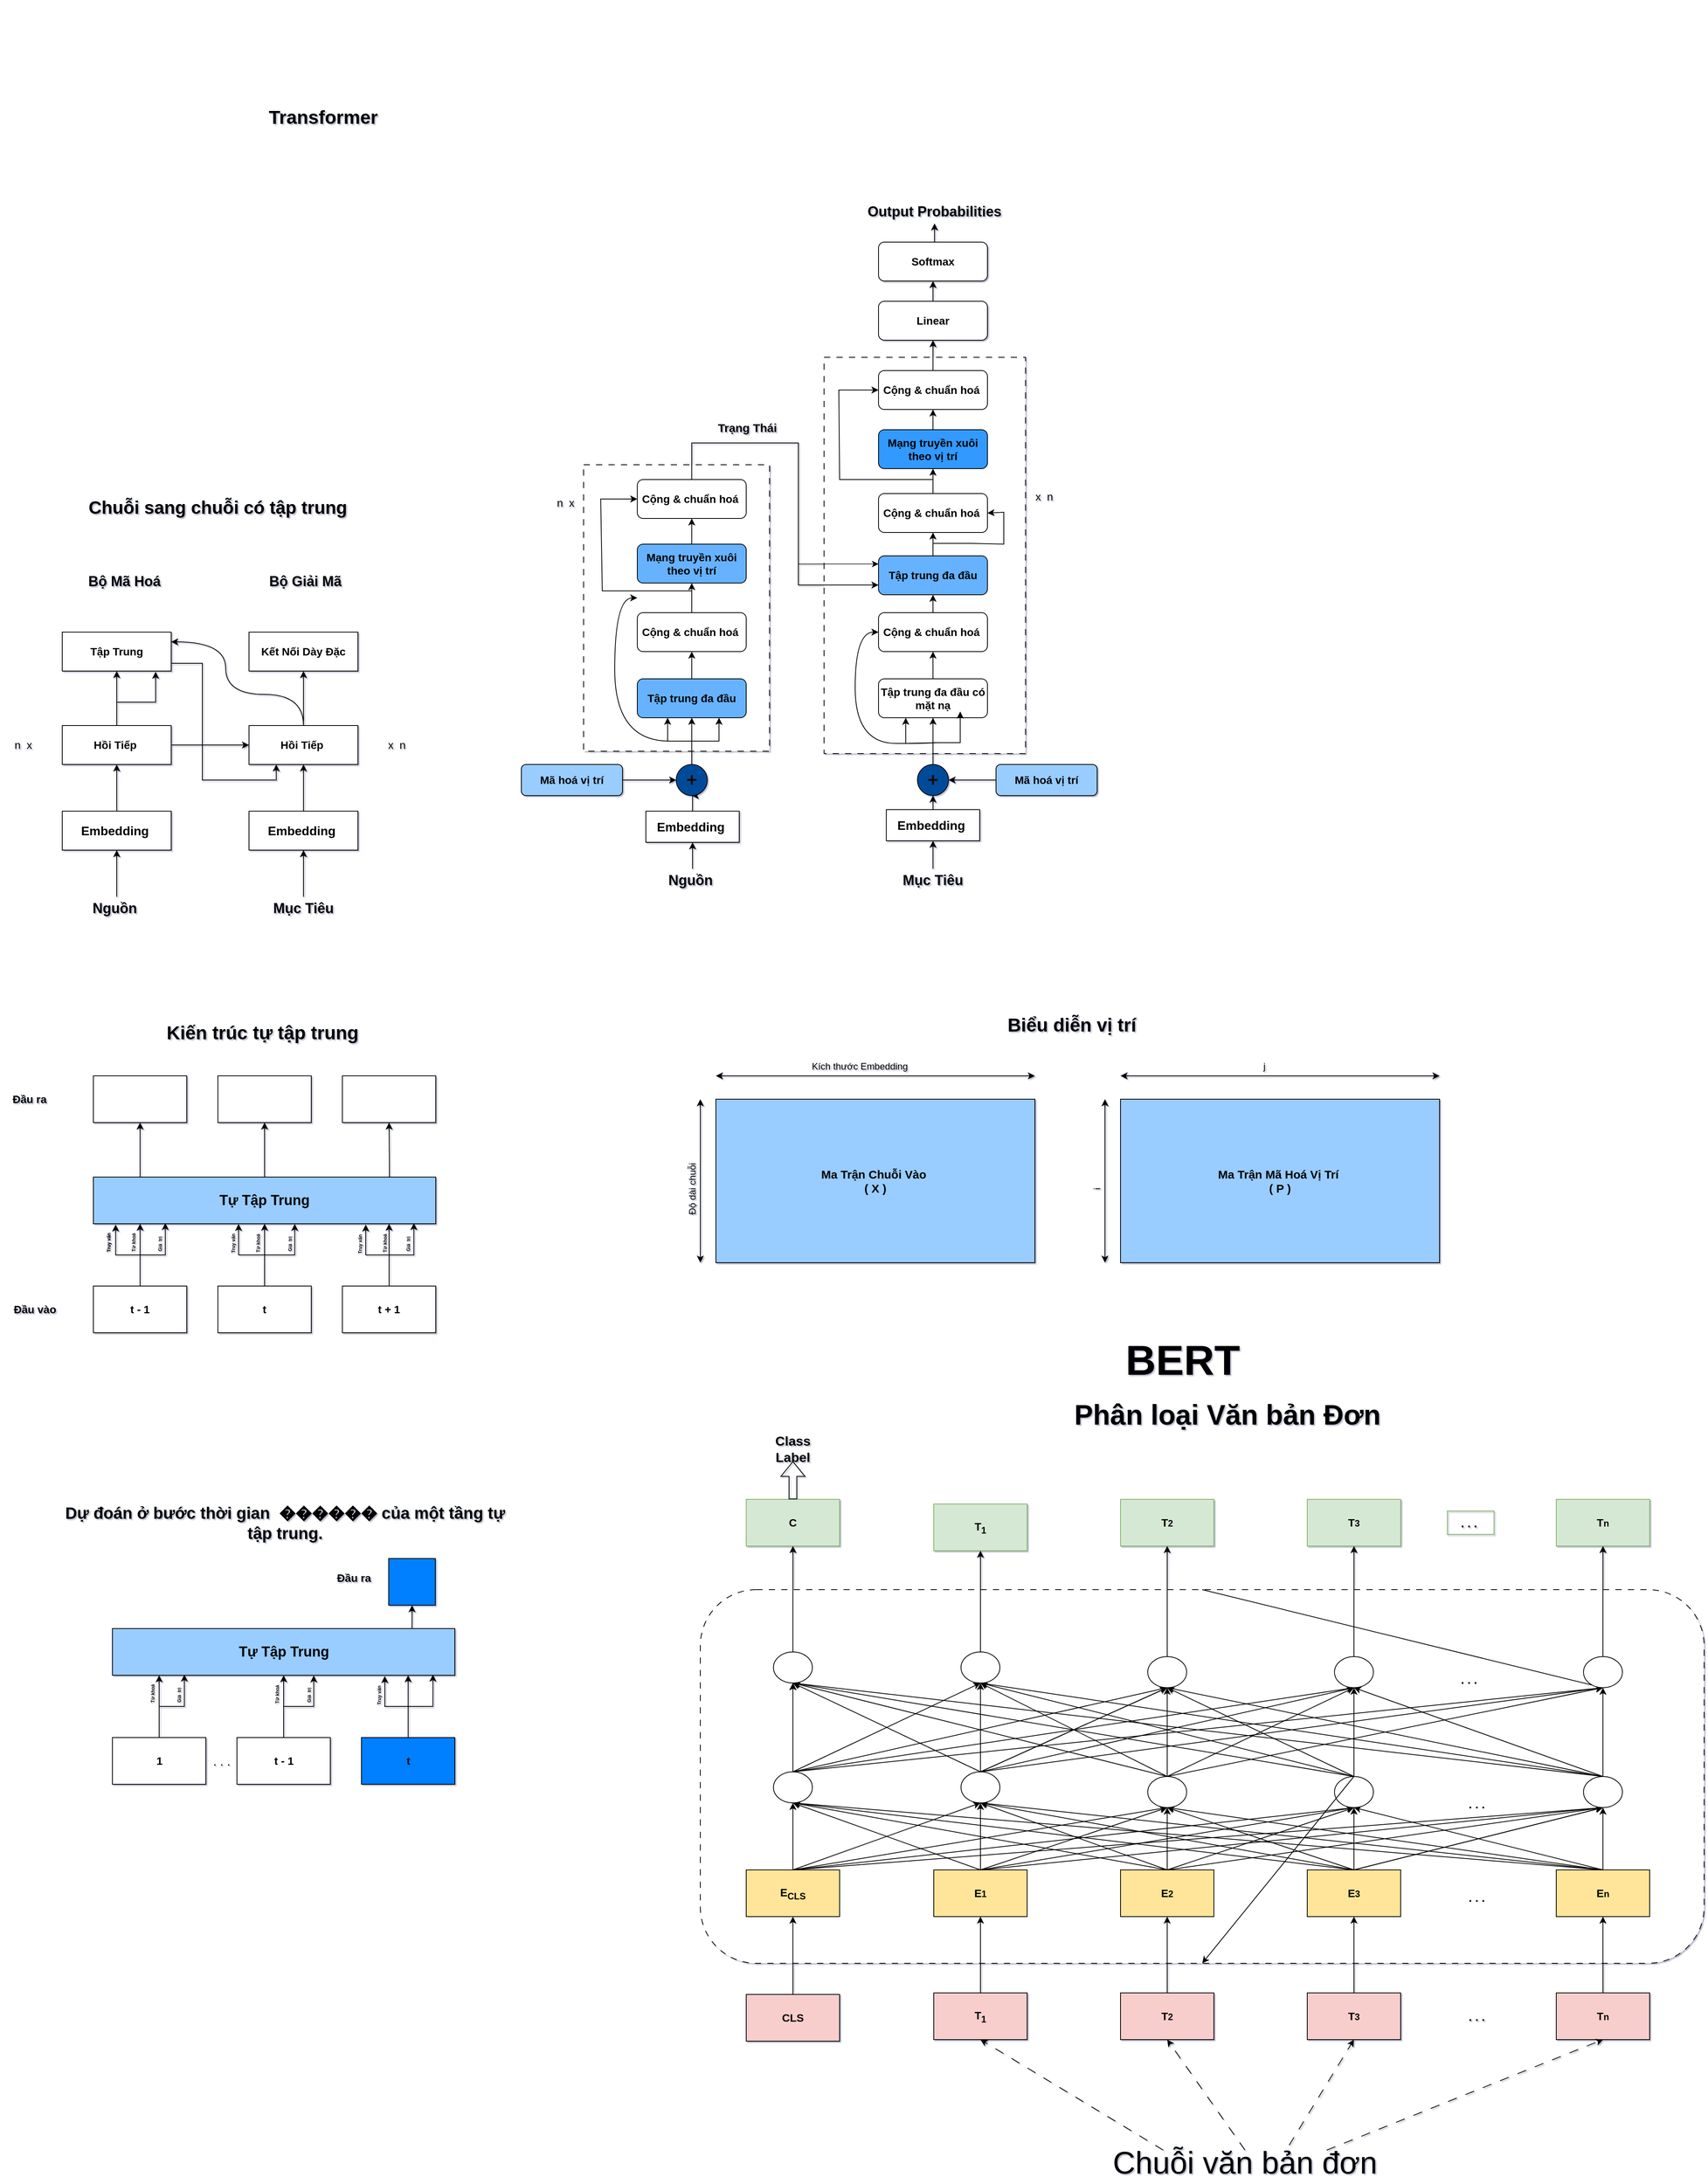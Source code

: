 <mxfile version="21.7.0" type="github" pages="2">
  <diagram name="Page-1" id="_ZpUL0hX9ULFd7SisSlQ">
    <mxGraphModel dx="1877" dy="2009" grid="0" gridSize="10" guides="1" tooltips="1" connect="1" arrows="1" fold="1" page="0" pageScale="1" pageWidth="827" pageHeight="1169" math="0" shadow="1">
      <root>
        <mxCell id="0" />
        <mxCell id="1" parent="0" />
        <mxCell id="wtpH2AvyA_qEumn0F6K1-3" value="" style="rounded=0;whiteSpace=wrap;html=1;dashed=1;dashPattern=8 8;shadow=0;" parent="1" vertex="1">
          <mxGeometry x="1059" y="-63" width="259" height="509" as="geometry" />
        </mxCell>
        <mxCell id="wtpH2AvyA_qEumn0F6K1-1" value="" style="rounded=0;whiteSpace=wrap;html=1;dashed=1;dashPattern=8 8;shadow=0;" parent="1" vertex="1">
          <mxGeometry x="750" y="75" width="239" height="368" as="geometry" />
        </mxCell>
        <mxCell id="4-7ApPX3nYWWJ4g4WrPT-283" value="" style="rounded=1;whiteSpace=wrap;html=1;dashed=1;dashPattern=8 8;" parent="1" vertex="1">
          <mxGeometry x="900" y="1520" width="1290" height="480" as="geometry" />
        </mxCell>
        <mxCell id="4-7ApPX3nYWWJ4g4WrPT-74" style="edgeStyle=orthogonalEdgeStyle;rounded=0;orthogonalLoop=1;jettySize=auto;html=1;exitX=0.5;exitY=0;exitDx=0;exitDy=0;entryX=0.5;entryY=1;entryDx=0;entryDy=0;" parent="1" source="dLc1B_IZl05POrYxlycI-2" target="4-7ApPX3nYWWJ4g4WrPT-72" edge="1">
          <mxGeometry relative="1" as="geometry" />
        </mxCell>
        <mxCell id="dLc1B_IZl05POrYxlycI-2" value="&lt;h3&gt;Tập trung đa đầu&lt;/h3&gt;" style="rounded=1;whiteSpace=wrap;html=1;fillColor=#66B2FF;" parent="1" vertex="1">
          <mxGeometry x="1129" y="192" width="140" height="50" as="geometry" />
        </mxCell>
        <mxCell id="4-7ApPX3nYWWJ4g4WrPT-10" value="" style="edgeStyle=orthogonalEdgeStyle;rounded=0;orthogonalLoop=1;jettySize=auto;html=1;" parent="1" source="dLc1B_IZl05POrYxlycI-5" target="4-7ApPX3nYWWJ4g4WrPT-8" edge="1">
          <mxGeometry relative="1" as="geometry" />
        </mxCell>
        <mxCell id="dLc1B_IZl05POrYxlycI-5" value="&lt;h3&gt;Mã hoá vị trí&lt;/h3&gt;" style="rounded=1;whiteSpace=wrap;html=1;fillColor=#99CCFF;" parent="1" vertex="1">
          <mxGeometry x="670" y="460" width="130" height="40" as="geometry" />
        </mxCell>
        <mxCell id="4-7ApPX3nYWWJ4g4WrPT-14" value="" style="edgeStyle=orthogonalEdgeStyle;rounded=0;orthogonalLoop=1;jettySize=auto;html=1;" parent="1" source="dLc1B_IZl05POrYxlycI-6" target="4-7ApPX3nYWWJ4g4WrPT-4" edge="1">
          <mxGeometry relative="1" as="geometry" />
        </mxCell>
        <mxCell id="dLc1B_IZl05POrYxlycI-6" value="&lt;h3&gt;Mạng truyền xuôi theo vị trí&lt;/h3&gt;" style="rounded=1;whiteSpace=wrap;html=1;fillColor=#66B2FF;" parent="1" vertex="1">
          <mxGeometry x="819" y="177" width="140" height="50" as="geometry" />
        </mxCell>
        <mxCell id="4-7ApPX3nYWWJ4g4WrPT-13" value="" style="edgeStyle=orthogonalEdgeStyle;rounded=0;orthogonalLoop=1;jettySize=auto;html=1;exitX=0.5;exitY=0;exitDx=0;exitDy=0;entryX=0.5;entryY=1;entryDx=0;entryDy=0;" parent="1" edge="1" target="dLc1B_IZl05POrYxlycI-6" source="dLc1B_IZl05POrYxlycI-7">
          <mxGeometry relative="1" as="geometry">
            <mxPoint x="890" y="220" as="sourcePoint" />
            <mxPoint x="890" y="156" as="targetPoint" />
          </mxGeometry>
        </mxCell>
        <mxCell id="dLc1B_IZl05POrYxlycI-7" value="&lt;h3&gt;Cộng &amp;amp; chuẩn hoá&amp;nbsp;&lt;/h3&gt;" style="rounded=1;whiteSpace=wrap;html=1;" parent="1" vertex="1">
          <mxGeometry x="819" y="265" width="140" height="50" as="geometry" />
        </mxCell>
        <mxCell id="4-7ApPX3nYWWJ4g4WrPT-12" value="" style="edgeStyle=orthogonalEdgeStyle;rounded=0;orthogonalLoop=1;jettySize=auto;html=1;" parent="1" source="dLc1B_IZl05POrYxlycI-8" target="dLc1B_IZl05POrYxlycI-7" edge="1">
          <mxGeometry relative="1" as="geometry" />
        </mxCell>
        <mxCell id="dLc1B_IZl05POrYxlycI-8" value="&lt;h3&gt;Tập trung đa đầu&lt;/h3&gt;" style="rounded=1;whiteSpace=wrap;html=1;fillColor=#66B2FF;" parent="1" vertex="1">
          <mxGeometry x="819" y="350" width="140" height="50" as="geometry" />
        </mxCell>
        <mxCell id="dLc1B_IZl05POrYxlycI-12" value="&lt;h3&gt;Kết Nối Dày Đặc&lt;/h3&gt;" style="rounded=0;whiteSpace=wrap;html=1;" parent="1" vertex="1">
          <mxGeometry x="320" y="290" width="140" height="50" as="geometry" />
        </mxCell>
        <mxCell id="dLc1B_IZl05POrYxlycI-28" style="edgeStyle=orthogonalEdgeStyle;rounded=0;orthogonalLoop=1;jettySize=auto;html=1;exitX=1;exitY=1;exitDx=0;exitDy=0;entryX=0.25;entryY=1;entryDx=0;entryDy=0;" parent="1" source="dLc1B_IZl05POrYxlycI-13" target="dLc1B_IZl05POrYxlycI-16" edge="1">
          <mxGeometry relative="1" as="geometry">
            <Array as="points">
              <mxPoint x="220" y="330" />
              <mxPoint x="260" y="330" />
              <mxPoint x="260" y="480" />
              <mxPoint x="355" y="480" />
            </Array>
          </mxGeometry>
        </mxCell>
        <mxCell id="dLc1B_IZl05POrYxlycI-13" value="&lt;h3&gt;Tập Trung&lt;/h3&gt;" style="rounded=0;whiteSpace=wrap;html=1;" parent="1" vertex="1">
          <mxGeometry x="80" y="290" width="140" height="50" as="geometry" />
        </mxCell>
        <mxCell id="dLc1B_IZl05POrYxlycI-23" style="edgeStyle=orthogonalEdgeStyle;rounded=0;orthogonalLoop=1;jettySize=auto;html=1;exitX=0.5;exitY=0;exitDx=0;exitDy=0;entryX=0.5;entryY=1;entryDx=0;entryDy=0;" parent="1" source="dLc1B_IZl05POrYxlycI-14" target="dLc1B_IZl05POrYxlycI-13" edge="1">
          <mxGeometry relative="1" as="geometry" />
        </mxCell>
        <mxCell id="dLc1B_IZl05POrYxlycI-29" value="" style="edgeStyle=orthogonalEdgeStyle;rounded=0;orthogonalLoop=1;jettySize=auto;html=1;" parent="1" source="dLc1B_IZl05POrYxlycI-14" target="dLc1B_IZl05POrYxlycI-16" edge="1">
          <mxGeometry relative="1" as="geometry" />
        </mxCell>
        <mxCell id="dLc1B_IZl05POrYxlycI-14" value="&lt;h3&gt;Hồi Tiếp&amp;nbsp;&lt;/h3&gt;" style="rounded=0;whiteSpace=wrap;html=1;" parent="1" vertex="1">
          <mxGeometry x="80" y="410" width="140" height="50" as="geometry" />
        </mxCell>
        <mxCell id="dLc1B_IZl05POrYxlycI-22" style="edgeStyle=orthogonalEdgeStyle;rounded=0;orthogonalLoop=1;jettySize=auto;html=1;exitX=0.5;exitY=0;exitDx=0;exitDy=0;entryX=0.5;entryY=1;entryDx=0;entryDy=0;" parent="1" source="dLc1B_IZl05POrYxlycI-15" target="dLc1B_IZl05POrYxlycI-14" edge="1">
          <mxGeometry relative="1" as="geometry" />
        </mxCell>
        <mxCell id="dLc1B_IZl05POrYxlycI-15" value="&lt;font size=&quot;3&quot;&gt;Embedding&amp;nbsp;&lt;/font&gt;" style="rounded=0;whiteSpace=wrap;html=1;fontStyle=1" parent="1" vertex="1">
          <mxGeometry x="80" y="520" width="140" height="50" as="geometry" />
        </mxCell>
        <mxCell id="dLc1B_IZl05POrYxlycI-31" style="edgeStyle=orthogonalEdgeStyle;rounded=0;orthogonalLoop=1;jettySize=auto;html=1;exitX=0.5;exitY=0;exitDx=0;exitDy=0;entryX=0.5;entryY=1;entryDx=0;entryDy=0;" parent="1" source="dLc1B_IZl05POrYxlycI-16" target="dLc1B_IZl05POrYxlycI-12" edge="1">
          <mxGeometry relative="1" as="geometry" />
        </mxCell>
        <mxCell id="dLc1B_IZl05POrYxlycI-32" style="rounded=0;orthogonalLoop=1;jettySize=auto;html=1;exitX=0.5;exitY=0;exitDx=0;exitDy=0;entryX=1;entryY=0.25;entryDx=0;entryDy=0;edgeStyle=orthogonalEdgeStyle;curved=1;" parent="1" source="dLc1B_IZl05POrYxlycI-16" target="dLc1B_IZl05POrYxlycI-13" edge="1">
          <mxGeometry relative="1" as="geometry">
            <Array as="points">
              <mxPoint x="390" y="370" />
              <mxPoint x="290" y="370" />
              <mxPoint x="290" y="303" />
            </Array>
          </mxGeometry>
        </mxCell>
        <mxCell id="dLc1B_IZl05POrYxlycI-16" value="&lt;h3&gt;Hồi Tiếp&amp;nbsp;&lt;/h3&gt;" style="rounded=0;whiteSpace=wrap;html=1;" parent="1" vertex="1">
          <mxGeometry x="320" y="410" width="140" height="50" as="geometry" />
        </mxCell>
        <mxCell id="dLc1B_IZl05POrYxlycI-30" style="edgeStyle=orthogonalEdgeStyle;rounded=0;orthogonalLoop=1;jettySize=auto;html=1;exitX=0.5;exitY=0;exitDx=0;exitDy=0;entryX=0.5;entryY=1;entryDx=0;entryDy=0;" parent="1" source="dLc1B_IZl05POrYxlycI-17" target="dLc1B_IZl05POrYxlycI-16" edge="1">
          <mxGeometry relative="1" as="geometry" />
        </mxCell>
        <mxCell id="dLc1B_IZl05POrYxlycI-17" value="&lt;font size=&quot;3&quot;&gt;Embedding&amp;nbsp;&lt;/font&gt;" style="rounded=0;whiteSpace=wrap;html=1;fontStyle=1" parent="1" vertex="1">
          <mxGeometry x="320" y="520" width="140" height="50" as="geometry" />
        </mxCell>
        <mxCell id="dLc1B_IZl05POrYxlycI-18" value="&lt;h2&gt;Bộ Mã Hoá&lt;/h2&gt;" style="text;html=1;strokeColor=none;fillColor=none;align=center;verticalAlign=middle;whiteSpace=wrap;rounded=0;" parent="1" vertex="1">
          <mxGeometry x="80" y="210" width="160" height="30" as="geometry" />
        </mxCell>
        <mxCell id="dLc1B_IZl05POrYxlycI-19" value="&lt;h2&gt;Bộ Giải Mã&amp;nbsp;&lt;/h2&gt;" style="text;html=1;strokeColor=none;fillColor=none;align=center;verticalAlign=middle;whiteSpace=wrap;rounded=0;" parent="1" vertex="1">
          <mxGeometry x="300" y="210" width="190" height="30" as="geometry" />
        </mxCell>
        <mxCell id="dLc1B_IZl05POrYxlycI-25" style="edgeStyle=orthogonalEdgeStyle;rounded=0;orthogonalLoop=1;jettySize=auto;html=1;exitX=0.5;exitY=0;exitDx=0;exitDy=0;entryX=0.5;entryY=1;entryDx=0;entryDy=0;" parent="1" source="dLc1B_IZl05POrYxlycI-20" target="dLc1B_IZl05POrYxlycI-15" edge="1">
          <mxGeometry relative="1" as="geometry" />
        </mxCell>
        <mxCell id="dLc1B_IZl05POrYxlycI-20" value="&lt;h2&gt;Nguồn&amp;nbsp;&lt;/h2&gt;" style="text;html=1;strokeColor=none;fillColor=none;align=center;verticalAlign=middle;whiteSpace=wrap;rounded=0;" parent="1" vertex="1">
          <mxGeometry x="120" y="630" width="60" height="30" as="geometry" />
        </mxCell>
        <mxCell id="dLc1B_IZl05POrYxlycI-34" style="edgeStyle=orthogonalEdgeStyle;rounded=0;orthogonalLoop=1;jettySize=auto;html=1;exitX=0.5;exitY=0;exitDx=0;exitDy=0;entryX=0.5;entryY=1;entryDx=0;entryDy=0;" parent="1" source="dLc1B_IZl05POrYxlycI-21" target="dLc1B_IZl05POrYxlycI-17" edge="1">
          <mxGeometry relative="1" as="geometry" />
        </mxCell>
        <mxCell id="dLc1B_IZl05POrYxlycI-21" value="&lt;h2&gt;Mục Tiêu&lt;/h2&gt;" style="text;html=1;strokeColor=none;fillColor=none;align=center;verticalAlign=middle;whiteSpace=wrap;rounded=0;" parent="1" vertex="1">
          <mxGeometry x="330" y="630" width="120" height="30" as="geometry" />
        </mxCell>
        <mxCell id="dLc1B_IZl05POrYxlycI-33" value="" style="endArrow=classic;html=1;rounded=0;entryX=0.857;entryY=1.018;entryDx=0;entryDy=0;entryPerimeter=0;" parent="1" target="dLc1B_IZl05POrYxlycI-13" edge="1">
          <mxGeometry width="50" height="50" relative="1" as="geometry">
            <mxPoint x="150" y="380" as="sourcePoint" />
            <mxPoint x="320" y="370" as="targetPoint" />
            <Array as="points">
              <mxPoint x="200" y="380" />
            </Array>
          </mxGeometry>
        </mxCell>
        <mxCell id="dLc1B_IZl05POrYxlycI-35" value="Chuỗi sang chuỗi có tập trung" style="text;html=1;strokeColor=none;fillColor=none;align=center;verticalAlign=middle;whiteSpace=wrap;rounded=0;fontStyle=1;fontSize=23;fontFamily=Helvetica;" parent="1" vertex="1">
          <mxGeometry x="100" y="80" width="360" height="100" as="geometry" />
        </mxCell>
        <mxCell id="dLc1B_IZl05POrYxlycI-38" value="x&amp;nbsp; n" style="text;html=1;strokeColor=none;fillColor=none;align=center;verticalAlign=middle;whiteSpace=wrap;rounded=0;fontSize=14;" parent="1" vertex="1">
          <mxGeometry x="480" y="420" width="60" height="30" as="geometry" />
        </mxCell>
        <mxCell id="dLc1B_IZl05POrYxlycI-39" value="n&amp;nbsp; x" style="text;html=1;strokeColor=none;fillColor=none;align=center;verticalAlign=middle;whiteSpace=wrap;rounded=0;fontSize=14;" parent="1" vertex="1">
          <mxGeometry y="420" width="60" height="30" as="geometry" />
        </mxCell>
        <mxCell id="4-7ApPX3nYWWJ4g4WrPT-9" value="" style="edgeStyle=orthogonalEdgeStyle;rounded=0;orthogonalLoop=1;jettySize=auto;html=1;" parent="1" source="4-7ApPX3nYWWJ4g4WrPT-2" target="4-7ApPX3nYWWJ4g4WrPT-8" edge="1">
          <mxGeometry relative="1" as="geometry" />
        </mxCell>
        <mxCell id="4-7ApPX3nYWWJ4g4WrPT-2" value="&lt;font size=&quot;3&quot;&gt;Embedding&amp;nbsp;&lt;/font&gt;" style="rounded=0;whiteSpace=wrap;html=1;fontStyle=1" parent="1" vertex="1">
          <mxGeometry x="830" y="520" width="120" height="40" as="geometry" />
        </mxCell>
        <mxCell id="4-7ApPX3nYWWJ4g4WrPT-77" style="edgeStyle=orthogonalEdgeStyle;rounded=0;orthogonalLoop=1;jettySize=auto;html=1;exitX=0.5;exitY=0;exitDx=0;exitDy=0;entryX=0;entryY=0.25;entryDx=0;entryDy=0;strokeWidth=0.8;" parent="1" edge="1">
          <mxGeometry relative="1" as="geometry">
            <mxPoint x="888.98" y="95" as="sourcePoint" />
            <mxPoint x="1129" y="202.5" as="targetPoint" />
            <Array as="points">
              <mxPoint x="889" y="47" />
              <mxPoint x="1026" y="47" />
              <mxPoint x="1026" y="203" />
            </Array>
          </mxGeometry>
        </mxCell>
        <mxCell id="4-7ApPX3nYWWJ4g4WrPT-78" style="edgeStyle=orthogonalEdgeStyle;rounded=0;orthogonalLoop=1;jettySize=auto;html=1;exitX=0.5;exitY=0;exitDx=0;exitDy=0;entryX=0;entryY=0.75;entryDx=0;entryDy=0;" parent="1" target="dLc1B_IZl05POrYxlycI-2" edge="1">
          <mxGeometry relative="1" as="geometry">
            <mxPoint x="880.0" y="94.99" as="sourcePoint" />
            <mxPoint x="1120" y="230.49" as="targetPoint" />
            <Array as="points">
              <mxPoint x="889" y="95" />
              <mxPoint x="889" y="47" />
              <mxPoint x="1026" y="47" />
              <mxPoint x="1026" y="229" />
            </Array>
          </mxGeometry>
        </mxCell>
        <mxCell id="4-7ApPX3nYWWJ4g4WrPT-4" value="&lt;h3&gt;Cộng &amp;amp; chuẩn hoá&amp;nbsp;&lt;/h3&gt;" style="rounded=1;whiteSpace=wrap;html=1;" parent="1" vertex="1">
          <mxGeometry x="819" y="94" width="140" height="50" as="geometry" />
        </mxCell>
        <mxCell id="4-7ApPX3nYWWJ4g4WrPT-7" style="edgeStyle=orthogonalEdgeStyle;rounded=0;orthogonalLoop=1;jettySize=auto;html=1;exitX=0.5;exitY=0;exitDx=0;exitDy=0;entryX=0.5;entryY=1;entryDx=0;entryDy=0;" parent="1" source="4-7ApPX3nYWWJ4g4WrPT-5" target="4-7ApPX3nYWWJ4g4WrPT-2" edge="1">
          <mxGeometry relative="1" as="geometry" />
        </mxCell>
        <mxCell id="4-7ApPX3nYWWJ4g4WrPT-5" value="&lt;h2&gt;Nguồn&amp;nbsp;&lt;/h2&gt;" style="text;html=1;strokeColor=none;fillColor=none;align=center;verticalAlign=middle;whiteSpace=wrap;rounded=0;" parent="1" vertex="1">
          <mxGeometry x="860" y="594" width="60" height="30" as="geometry" />
        </mxCell>
        <mxCell id="4-7ApPX3nYWWJ4g4WrPT-81" style="edgeStyle=orthogonalEdgeStyle;rounded=0;orthogonalLoop=1;jettySize=auto;html=1;exitX=0.5;exitY=0;exitDx=0;exitDy=0;entryX=0.5;entryY=1;entryDx=0;entryDy=0;" parent="1" source="4-7ApPX3nYWWJ4g4WrPT-6" target="4-7ApPX3nYWWJ4g4WrPT-46" edge="1">
          <mxGeometry relative="1" as="geometry" />
        </mxCell>
        <mxCell id="4-7ApPX3nYWWJ4g4WrPT-6" value="&lt;h2&gt;Mục Tiêu&lt;/h2&gt;" style="text;html=1;strokeColor=none;fillColor=none;align=center;verticalAlign=middle;whiteSpace=wrap;rounded=0;" parent="1" vertex="1">
          <mxGeometry x="1139" y="594" width="120" height="30" as="geometry" />
        </mxCell>
        <mxCell id="4-7ApPX3nYWWJ4g4WrPT-11" value="" style="edgeStyle=orthogonalEdgeStyle;rounded=0;orthogonalLoop=1;jettySize=auto;html=1;" parent="1" source="4-7ApPX3nYWWJ4g4WrPT-8" target="dLc1B_IZl05POrYxlycI-8" edge="1">
          <mxGeometry relative="1" as="geometry" />
        </mxCell>
        <mxCell id="4-7ApPX3nYWWJ4g4WrPT-8" value="&lt;h1&gt;+&lt;/h1&gt;" style="ellipse;whiteSpace=wrap;html=1;aspect=fixed;fillColor=#004C99;fontColor=#121111;" parent="1" vertex="1">
          <mxGeometry x="869" y="460" width="40" height="40" as="geometry" />
        </mxCell>
        <mxCell id="4-7ApPX3nYWWJ4g4WrPT-16" value="" style="endArrow=classic;html=1;rounded=0;entryX=0.25;entryY=1;entryDx=0;entryDy=0;" parent="1" edge="1">
          <mxGeometry width="50" height="50" relative="1" as="geometry">
            <mxPoint x="894" y="430" as="sourcePoint" />
            <mxPoint x="858" y="400" as="targetPoint" />
            <Array as="points">
              <mxPoint x="858" y="430" />
            </Array>
          </mxGeometry>
        </mxCell>
        <mxCell id="4-7ApPX3nYWWJ4g4WrPT-17" value="" style="endArrow=classic;html=1;rounded=0;entryX=0.75;entryY=1;entryDx=0;entryDy=0;" parent="1" target="dLc1B_IZl05POrYxlycI-8" edge="1">
          <mxGeometry width="50" height="50" relative="1" as="geometry">
            <mxPoint x="890" y="430" as="sourcePoint" />
            <mxPoint x="870" y="330" as="targetPoint" />
            <Array as="points">
              <mxPoint x="924" y="430" />
            </Array>
          </mxGeometry>
        </mxCell>
        <mxCell id="4-7ApPX3nYWWJ4g4WrPT-18" value="" style="endArrow=classic;html=1;rounded=0;entryX=0;entryY=0.5;entryDx=0;entryDy=0;edgeStyle=orthogonalEdgeStyle;curved=1;" parent="1" edge="1">
          <mxGeometry width="50" height="50" relative="1" as="geometry">
            <mxPoint x="860" y="430" as="sourcePoint" />
            <mxPoint x="819" y="246" as="targetPoint" />
            <Array as="points">
              <mxPoint x="790" y="430" />
              <mxPoint x="790" y="246" />
            </Array>
          </mxGeometry>
        </mxCell>
        <mxCell id="4-7ApPX3nYWWJ4g4WrPT-19" value="" style="endArrow=classic;html=1;rounded=0;entryX=0;entryY=0.5;entryDx=0;entryDy=0;" parent="1" target="4-7ApPX3nYWWJ4g4WrPT-4" edge="1">
          <mxGeometry width="50" height="50" relative="1" as="geometry">
            <mxPoint x="889" y="237" as="sourcePoint" />
            <mxPoint x="930" y="170" as="targetPoint" />
            <Array as="points">
              <mxPoint x="774" y="237" />
              <mxPoint x="772" y="119" />
            </Array>
          </mxGeometry>
        </mxCell>
        <mxCell id="4-7ApPX3nYWWJ4g4WrPT-37" value="" style="edgeStyle=orthogonalEdgeStyle;rounded=0;orthogonalLoop=1;jettySize=auto;html=1;entryX=1;entryY=0.5;entryDx=0;entryDy=0;" parent="1" source="4-7ApPX3nYWWJ4g4WrPT-38" target="4-7ApPX3nYWWJ4g4WrPT-49" edge="1">
          <mxGeometry relative="1" as="geometry" />
        </mxCell>
        <mxCell id="4-7ApPX3nYWWJ4g4WrPT-38" value="&lt;h3&gt;Mã hoá vị trí&lt;/h3&gt;" style="rounded=1;whiteSpace=wrap;html=1;fillColor=#99CCFF;" parent="1" vertex="1">
          <mxGeometry x="1280" y="460" width="130" height="40" as="geometry" />
        </mxCell>
        <mxCell id="4-7ApPX3nYWWJ4g4WrPT-39" value="" style="edgeStyle=orthogonalEdgeStyle;rounded=0;orthogonalLoop=1;jettySize=auto;html=1;" parent="1" source="4-7ApPX3nYWWJ4g4WrPT-40" target="4-7ApPX3nYWWJ4g4WrPT-47" edge="1">
          <mxGeometry relative="1" as="geometry" />
        </mxCell>
        <mxCell id="4-7ApPX3nYWWJ4g4WrPT-40" value="&lt;h3&gt;Mạng truyền xuôi theo vị trí&lt;/h3&gt;" style="rounded=1;whiteSpace=wrap;html=1;fillColor=#3399FF;" parent="1" vertex="1">
          <mxGeometry x="1129" y="30" width="140" height="50" as="geometry" />
        </mxCell>
        <mxCell id="4-7ApPX3nYWWJ4g4WrPT-73" style="edgeStyle=orthogonalEdgeStyle;rounded=0;orthogonalLoop=1;jettySize=auto;html=1;exitX=0.5;exitY=0;exitDx=0;exitDy=0;entryX=0.5;entryY=1;entryDx=0;entryDy=0;" parent="1" source="4-7ApPX3nYWWJ4g4WrPT-42" target="dLc1B_IZl05POrYxlycI-2" edge="1">
          <mxGeometry relative="1" as="geometry" />
        </mxCell>
        <mxCell id="4-7ApPX3nYWWJ4g4WrPT-42" value="&lt;h3&gt;Cộng &amp;amp; chuẩn hoá&amp;nbsp;&lt;/h3&gt;" style="rounded=1;whiteSpace=wrap;html=1;" parent="1" vertex="1">
          <mxGeometry x="1129" y="265" width="140" height="50" as="geometry" />
        </mxCell>
        <mxCell id="4-7ApPX3nYWWJ4g4WrPT-43" value="" style="edgeStyle=orthogonalEdgeStyle;rounded=0;orthogonalLoop=1;jettySize=auto;html=1;" parent="1" source="4-7ApPX3nYWWJ4g4WrPT-44" target="4-7ApPX3nYWWJ4g4WrPT-42" edge="1">
          <mxGeometry relative="1" as="geometry" />
        </mxCell>
        <mxCell id="4-7ApPX3nYWWJ4g4WrPT-44" value="&lt;h3&gt;Tập trung đa đầu có mặt nạ&lt;/h3&gt;" style="rounded=1;whiteSpace=wrap;html=1;" parent="1" vertex="1">
          <mxGeometry x="1129" y="350" width="140" height="50" as="geometry" />
        </mxCell>
        <mxCell id="4-7ApPX3nYWWJ4g4WrPT-45" value="" style="edgeStyle=orthogonalEdgeStyle;rounded=0;orthogonalLoop=1;jettySize=auto;html=1;" parent="1" source="4-7ApPX3nYWWJ4g4WrPT-46" target="4-7ApPX3nYWWJ4g4WrPT-49" edge="1">
          <mxGeometry relative="1" as="geometry" />
        </mxCell>
        <mxCell id="4-7ApPX3nYWWJ4g4WrPT-46" value="&lt;font size=&quot;3&quot;&gt;Embedding&amp;nbsp;&lt;/font&gt;" style="rounded=0;whiteSpace=wrap;html=1;fontStyle=1" parent="1" vertex="1">
          <mxGeometry x="1139" y="518" width="120" height="40" as="geometry" />
        </mxCell>
        <mxCell id="wtpH2AvyA_qEumn0F6K1-10" style="edgeStyle=orthogonalEdgeStyle;rounded=0;orthogonalLoop=1;jettySize=auto;html=1;exitX=0.5;exitY=0;exitDx=0;exitDy=0;entryX=0.5;entryY=1;entryDx=0;entryDy=0;" parent="1" source="4-7ApPX3nYWWJ4g4WrPT-47" target="wtpH2AvyA_qEumn0F6K1-5" edge="1">
          <mxGeometry relative="1" as="geometry" />
        </mxCell>
        <mxCell id="4-7ApPX3nYWWJ4g4WrPT-47" value="&lt;h3&gt;Cộng &amp;amp; chuẩn hoá&amp;nbsp;&lt;/h3&gt;" style="rounded=1;whiteSpace=wrap;html=1;" parent="1" vertex="1">
          <mxGeometry x="1129" y="-46" width="140" height="50" as="geometry" />
        </mxCell>
        <mxCell id="4-7ApPX3nYWWJ4g4WrPT-48" value="" style="edgeStyle=orthogonalEdgeStyle;rounded=0;orthogonalLoop=1;jettySize=auto;html=1;" parent="1" source="4-7ApPX3nYWWJ4g4WrPT-49" target="4-7ApPX3nYWWJ4g4WrPT-44" edge="1">
          <mxGeometry relative="1" as="geometry" />
        </mxCell>
        <mxCell id="4-7ApPX3nYWWJ4g4WrPT-49" value="&lt;h1&gt;+&lt;/h1&gt;" style="ellipse;whiteSpace=wrap;html=1;aspect=fixed;fillColor=#004C99;fontColor=#121111;" parent="1" vertex="1">
          <mxGeometry x="1179" y="460" width="40" height="40" as="geometry" />
        </mxCell>
        <mxCell id="4-7ApPX3nYWWJ4g4WrPT-50" value="" style="endArrow=classic;html=1;rounded=0;entryX=0.25;entryY=1;entryDx=0;entryDy=0;" parent="1" edge="1" target="4-7ApPX3nYWWJ4g4WrPT-44">
          <mxGeometry width="50" height="50" relative="1" as="geometry">
            <mxPoint x="1206" y="432" as="sourcePoint" />
            <mxPoint x="1168" y="410" as="targetPoint" />
            <Array as="points">
              <mxPoint x="1164" y="433" />
            </Array>
          </mxGeometry>
        </mxCell>
        <mxCell id="4-7ApPX3nYWWJ4g4WrPT-51" value="" style="endArrow=classic;html=1;rounded=0;entryX=0.75;entryY=1;entryDx=0;entryDy=0;" parent="1" edge="1">
          <mxGeometry width="50" height="50" relative="1" as="geometry">
            <mxPoint x="1200" y="432" as="sourcePoint" />
            <mxPoint x="1234" y="392" as="targetPoint" />
            <Array as="points">
              <mxPoint x="1234" y="432" />
            </Array>
          </mxGeometry>
        </mxCell>
        <mxCell id="4-7ApPX3nYWWJ4g4WrPT-52" value="" style="endArrow=classic;html=1;rounded=0;entryX=0;entryY=0.5;entryDx=0;entryDy=0;edgeStyle=orthogonalEdgeStyle;curved=1;" parent="1" edge="1" target="4-7ApPX3nYWWJ4g4WrPT-42">
          <mxGeometry width="50" height="50" relative="1" as="geometry">
            <mxPoint x="1204" y="432" as="sourcePoint" />
            <mxPoint x="1129" y="256" as="targetPoint" />
            <Array as="points">
              <mxPoint x="1204" y="433" />
              <mxPoint x="1099" y="433" />
              <mxPoint x="1099" y="290" />
            </Array>
          </mxGeometry>
        </mxCell>
        <mxCell id="4-7ApPX3nYWWJ4g4WrPT-53" value="" style="endArrow=classic;html=1;rounded=0;entryX=0;entryY=0.5;entryDx=0;entryDy=0;" parent="1" target="4-7ApPX3nYWWJ4g4WrPT-47" edge="1">
          <mxGeometry width="50" height="50" relative="1" as="geometry">
            <mxPoint x="1199" y="94" as="sourcePoint" />
            <mxPoint x="1128" y="-76.0" as="targetPoint" />
            <Array as="points">
              <mxPoint x="1079" y="94" />
              <mxPoint x="1078" y="-21" />
            </Array>
          </mxGeometry>
        </mxCell>
        <mxCell id="4-7ApPX3nYWWJ4g4WrPT-75" value="" style="edgeStyle=orthogonalEdgeStyle;rounded=0;orthogonalLoop=1;jettySize=auto;html=1;" parent="1" source="4-7ApPX3nYWWJ4g4WrPT-72" target="4-7ApPX3nYWWJ4g4WrPT-40" edge="1">
          <mxGeometry relative="1" as="geometry" />
        </mxCell>
        <mxCell id="4-7ApPX3nYWWJ4g4WrPT-72" value="&lt;h3&gt;Cộng &amp;amp; chuẩn hoá&amp;nbsp;&lt;/h3&gt;" style="rounded=1;whiteSpace=wrap;html=1;" parent="1" vertex="1">
          <mxGeometry x="1129" y="112" width="140" height="50" as="geometry" />
        </mxCell>
        <mxCell id="4-7ApPX3nYWWJ4g4WrPT-76" value="" style="endArrow=classic;html=1;rounded=0;entryX=1;entryY=0.5;entryDx=0;entryDy=0;" parent="1" target="4-7ApPX3nYWWJ4g4WrPT-72" edge="1">
          <mxGeometry width="50" height="50" relative="1" as="geometry">
            <mxPoint x="1199" y="176" as="sourcePoint" />
            <mxPoint x="1291" y="140" as="targetPoint" />
            <Array as="points">
              <mxPoint x="1249" y="176" />
              <mxPoint x="1290" y="177" />
              <mxPoint x="1290" y="136" />
            </Array>
          </mxGeometry>
        </mxCell>
        <mxCell id="4-7ApPX3nYWWJ4g4WrPT-79" value="&lt;h4 style=&quot;font-size: 15px;&quot;&gt;Trạng Thái&lt;/h4&gt;" style="text;html=1;strokeColor=none;fillColor=none;align=center;verticalAlign=middle;whiteSpace=wrap;rounded=0;fontSize=15;" parent="1" vertex="1">
          <mxGeometry x="882" y="7" width="157" height="39" as="geometry" />
        </mxCell>
        <mxCell id="4-7ApPX3nYWWJ4g4WrPT-83" value="n&amp;nbsp; x" style="text;html=1;strokeColor=none;fillColor=none;align=center;verticalAlign=middle;whiteSpace=wrap;rounded=0;fontSize=14;" parent="1" vertex="1">
          <mxGeometry x="697" y="109" width="60" height="30" as="geometry" />
        </mxCell>
        <mxCell id="4-7ApPX3nYWWJ4g4WrPT-85" value="x&amp;nbsp; n" style="text;html=1;strokeColor=none;fillColor=none;align=center;verticalAlign=middle;whiteSpace=wrap;rounded=0;fontSize=14;" parent="1" vertex="1">
          <mxGeometry x="1312" y="101" width="60" height="30" as="geometry" />
        </mxCell>
        <mxCell id="4-7ApPX3nYWWJ4g4WrPT-86" value="&lt;h1&gt;Transformer&lt;/h1&gt;" style="text;html=1;strokeColor=none;fillColor=none;align=center;verticalAlign=middle;whiteSpace=wrap;rounded=0;" parent="1" vertex="1">
          <mxGeometry x="280" y="-521.5" width="271" height="301" as="geometry" />
        </mxCell>
        <mxCell id="4-7ApPX3nYWWJ4g4WrPT-102" value="" style="edgeStyle=orthogonalEdgeStyle;rounded=0;orthogonalLoop=1;jettySize=auto;html=1;" parent="1" source="4-7ApPX3nYWWJ4g4WrPT-92" target="4-7ApPX3nYWWJ4g4WrPT-93" edge="1">
          <mxGeometry relative="1" as="geometry">
            <Array as="points">
              <mxPoint x="180" y="1050" />
              <mxPoint x="180" y="1050" />
            </Array>
          </mxGeometry>
        </mxCell>
        <mxCell id="4-7ApPX3nYWWJ4g4WrPT-110" style="edgeStyle=orthogonalEdgeStyle;rounded=0;orthogonalLoop=1;jettySize=auto;html=1;exitX=0.5;exitY=0;exitDx=0;exitDy=0;entryX=0.065;entryY=1.017;entryDx=0;entryDy=0;entryPerimeter=0;" parent="1" source="4-7ApPX3nYWWJ4g4WrPT-92" target="4-7ApPX3nYWWJ4g4WrPT-93" edge="1">
          <mxGeometry relative="1" as="geometry" />
        </mxCell>
        <mxCell id="4-7ApPX3nYWWJ4g4WrPT-111" style="edgeStyle=orthogonalEdgeStyle;rounded=0;orthogonalLoop=1;jettySize=auto;html=1;exitX=0.5;exitY=0;exitDx=0;exitDy=0;entryX=0.21;entryY=0.985;entryDx=0;entryDy=0;entryPerimeter=0;" parent="1" source="4-7ApPX3nYWWJ4g4WrPT-92" target="4-7ApPX3nYWWJ4g4WrPT-93" edge="1">
          <mxGeometry relative="1" as="geometry" />
        </mxCell>
        <mxCell id="4-7ApPX3nYWWJ4g4WrPT-92" value="&lt;h3&gt;t - 1&lt;/h3&gt;" style="rounded=0;whiteSpace=wrap;html=1;" parent="1" vertex="1">
          <mxGeometry x="120" y="1130" width="120" height="60" as="geometry" />
        </mxCell>
        <mxCell id="4-7ApPX3nYWWJ4g4WrPT-125" style="edgeStyle=orthogonalEdgeStyle;rounded=0;orthogonalLoop=1;jettySize=auto;html=1;exitX=0.25;exitY=0;exitDx=0;exitDy=0;entryX=0.5;entryY=1;entryDx=0;entryDy=0;" parent="1" source="4-7ApPX3nYWWJ4g4WrPT-93" target="4-7ApPX3nYWWJ4g4WrPT-97" edge="1">
          <mxGeometry relative="1" as="geometry">
            <Array as="points">
              <mxPoint x="180" y="990" />
            </Array>
          </mxGeometry>
        </mxCell>
        <mxCell id="4-7ApPX3nYWWJ4g4WrPT-126" style="edgeStyle=orthogonalEdgeStyle;rounded=0;orthogonalLoop=1;jettySize=auto;html=1;exitX=0.5;exitY=0;exitDx=0;exitDy=0;entryX=0.5;entryY=1;entryDx=0;entryDy=0;" parent="1" source="4-7ApPX3nYWWJ4g4WrPT-93" target="4-7ApPX3nYWWJ4g4WrPT-98" edge="1">
          <mxGeometry relative="1" as="geometry" />
        </mxCell>
        <mxCell id="4-7ApPX3nYWWJ4g4WrPT-127" style="edgeStyle=orthogonalEdgeStyle;rounded=0;orthogonalLoop=1;jettySize=auto;html=1;exitX=0.75;exitY=0;exitDx=0;exitDy=0;entryX=0.5;entryY=1;entryDx=0;entryDy=0;" parent="1" edge="1">
          <mxGeometry relative="1" as="geometry">
            <mxPoint x="450" y="990" as="sourcePoint" />
            <mxPoint x="500" y="920" as="targetPoint" />
          </mxGeometry>
        </mxCell>
        <mxCell id="4-7ApPX3nYWWJ4g4WrPT-93" value="&lt;h2&gt;Tự Tập Trung&lt;/h2&gt;" style="rounded=0;whiteSpace=wrap;html=1;fillColor=#99CCFF;" parent="1" vertex="1">
          <mxGeometry x="120" y="990" width="440" height="60" as="geometry" />
        </mxCell>
        <mxCell id="4-7ApPX3nYWWJ4g4WrPT-105" value="" style="edgeStyle=orthogonalEdgeStyle;rounded=0;orthogonalLoop=1;jettySize=auto;html=1;" parent="1" source="4-7ApPX3nYWWJ4g4WrPT-94" target="4-7ApPX3nYWWJ4g4WrPT-93" edge="1">
          <mxGeometry relative="1" as="geometry">
            <Array as="points">
              <mxPoint x="500" y="1060" />
              <mxPoint x="500" y="1060" />
            </Array>
          </mxGeometry>
        </mxCell>
        <mxCell id="4-7ApPX3nYWWJ4g4WrPT-106" style="edgeStyle=orthogonalEdgeStyle;rounded=0;orthogonalLoop=1;jettySize=auto;html=1;exitX=0.25;exitY=0;exitDx=0;exitDy=0;" parent="1" edge="1">
          <mxGeometry relative="1" as="geometry">
            <mxPoint x="470" y="1130" as="sourcePoint" />
            <mxPoint x="470" y="1051" as="targetPoint" />
            <Array as="points">
              <mxPoint x="500" y="1130" />
              <mxPoint x="500" y="1090" />
              <mxPoint x="470" y="1090" />
            </Array>
          </mxGeometry>
        </mxCell>
        <mxCell id="4-7ApPX3nYWWJ4g4WrPT-107" style="edgeStyle=orthogonalEdgeStyle;rounded=0;orthogonalLoop=1;jettySize=auto;html=1;exitX=0.75;exitY=0;exitDx=0;exitDy=0;entryX=0.936;entryY=0.985;entryDx=0;entryDy=0;entryPerimeter=0;" parent="1" source="4-7ApPX3nYWWJ4g4WrPT-94" target="4-7ApPX3nYWWJ4g4WrPT-93" edge="1">
          <mxGeometry relative="1" as="geometry">
            <Array as="points">
              <mxPoint x="500" y="1130" />
              <mxPoint x="500" y="1090" />
              <mxPoint x="532" y="1090" />
            </Array>
          </mxGeometry>
        </mxCell>
        <mxCell id="4-7ApPX3nYWWJ4g4WrPT-94" value="&lt;h3&gt;t + 1&lt;/h3&gt;" style="rounded=0;whiteSpace=wrap;html=1;" parent="1" vertex="1">
          <mxGeometry x="440" y="1130" width="120" height="60" as="geometry" />
        </mxCell>
        <mxCell id="4-7ApPX3nYWWJ4g4WrPT-103" value="" style="edgeStyle=orthogonalEdgeStyle;rounded=0;orthogonalLoop=1;jettySize=auto;html=1;" parent="1" source="4-7ApPX3nYWWJ4g4WrPT-95" target="4-7ApPX3nYWWJ4g4WrPT-93" edge="1">
          <mxGeometry relative="1" as="geometry" />
        </mxCell>
        <mxCell id="4-7ApPX3nYWWJ4g4WrPT-108" style="edgeStyle=orthogonalEdgeStyle;rounded=0;orthogonalLoop=1;jettySize=auto;html=1;exitX=0.5;exitY=0;exitDx=0;exitDy=0;entryX=0.588;entryY=1.004;entryDx=0;entryDy=0;entryPerimeter=0;" parent="1" source="4-7ApPX3nYWWJ4g4WrPT-95" target="4-7ApPX3nYWWJ4g4WrPT-93" edge="1">
          <mxGeometry relative="1" as="geometry" />
        </mxCell>
        <mxCell id="4-7ApPX3nYWWJ4g4WrPT-109" style="edgeStyle=orthogonalEdgeStyle;rounded=0;orthogonalLoop=1;jettySize=auto;html=1;exitX=0.5;exitY=0;exitDx=0;exitDy=0;entryX=0.424;entryY=1.004;entryDx=0;entryDy=0;entryPerimeter=0;" parent="1" source="4-7ApPX3nYWWJ4g4WrPT-95" target="4-7ApPX3nYWWJ4g4WrPT-93" edge="1">
          <mxGeometry relative="1" as="geometry" />
        </mxCell>
        <mxCell id="4-7ApPX3nYWWJ4g4WrPT-95" value="&lt;h3&gt;t&lt;/h3&gt;" style="rounded=0;whiteSpace=wrap;html=1;" parent="1" vertex="1">
          <mxGeometry x="280" y="1130" width="120" height="60" as="geometry" />
        </mxCell>
        <mxCell id="4-7ApPX3nYWWJ4g4WrPT-97" value="&lt;h3&gt;&lt;br&gt;&lt;/h3&gt;" style="rounded=0;whiteSpace=wrap;html=1;" parent="1" vertex="1">
          <mxGeometry x="120" y="860" width="120" height="60" as="geometry" />
        </mxCell>
        <mxCell id="4-7ApPX3nYWWJ4g4WrPT-98" value="&lt;h3&gt;&lt;br&gt;&lt;/h3&gt;" style="rounded=0;whiteSpace=wrap;html=1;" parent="1" vertex="1">
          <mxGeometry x="280" y="860" width="120" height="60" as="geometry" />
        </mxCell>
        <mxCell id="4-7ApPX3nYWWJ4g4WrPT-99" value="&lt;h3&gt;&lt;br&gt;&lt;/h3&gt;" style="rounded=0;whiteSpace=wrap;html=1;" parent="1" vertex="1">
          <mxGeometry x="440" y="860" width="120" height="60" as="geometry" />
        </mxCell>
        <mxCell id="4-7ApPX3nYWWJ4g4WrPT-100" value="&lt;h3&gt;Đầu ra&amp;nbsp;&lt;/h3&gt;" style="text;html=1;strokeColor=none;fillColor=none;align=center;verticalAlign=middle;whiteSpace=wrap;rounded=0;" parent="1" vertex="1">
          <mxGeometry x="10" y="875" width="60" height="30" as="geometry" />
        </mxCell>
        <mxCell id="4-7ApPX3nYWWJ4g4WrPT-101" value="&lt;h3&gt;Đầu vào&lt;/h3&gt;" style="text;html=1;strokeColor=none;fillColor=none;align=center;verticalAlign=middle;whiteSpace=wrap;rounded=0;" parent="1" vertex="1">
          <mxGeometry x="15" y="1145" width="60" height="30" as="geometry" />
        </mxCell>
        <mxCell id="4-7ApPX3nYWWJ4g4WrPT-112" value="&lt;h5 style=&quot;font-size: 6px;&quot;&gt;Truy vấn&lt;/h5&gt;" style="text;html=1;strokeColor=none;fillColor=none;align=center;verticalAlign=middle;whiteSpace=wrap;rounded=0;rotation=-90;fontSize=6;" parent="1" vertex="1">
          <mxGeometry x="125" y="1064" width="30" height="20" as="geometry" />
        </mxCell>
        <mxCell id="4-7ApPX3nYWWJ4g4WrPT-115" value="&lt;h6 style=&quot;font-size: 6px;&quot;&gt;Từ khoá&amp;nbsp;&lt;/h6&gt;" style="text;html=1;strokeColor=none;fillColor=none;align=center;verticalAlign=middle;whiteSpace=wrap;rounded=0;rotation=-90;fontSize=6;" parent="1" vertex="1">
          <mxGeometry x="152" y="1063" width="40" height="20" as="geometry" />
        </mxCell>
        <mxCell id="4-7ApPX3nYWWJ4g4WrPT-116" value="&lt;h6 style=&quot;font-size: 6px;&quot;&gt;Từ khoá&amp;nbsp;&lt;/h6&gt;" style="text;html=1;strokeColor=none;fillColor=none;align=center;verticalAlign=middle;whiteSpace=wrap;rounded=0;rotation=-90;fontSize=6;" parent="1" vertex="1">
          <mxGeometry x="312" y="1064" width="40" height="20" as="geometry" />
        </mxCell>
        <mxCell id="4-7ApPX3nYWWJ4g4WrPT-117" value="&lt;h6 style=&quot;font-size: 6px;&quot;&gt;Từ khoá&amp;nbsp;&lt;/h6&gt;" style="text;html=1;strokeColor=none;fillColor=none;align=center;verticalAlign=middle;whiteSpace=wrap;rounded=0;rotation=-90;fontSize=6;" parent="1" vertex="1">
          <mxGeometry x="475" y="1064" width="40" height="20" as="geometry" />
        </mxCell>
        <mxCell id="4-7ApPX3nYWWJ4g4WrPT-118" value="&lt;h5 style=&quot;font-size: 6px;&quot;&gt;Truy vấn&lt;/h5&gt;" style="text;html=1;strokeColor=none;fillColor=none;align=center;verticalAlign=middle;whiteSpace=wrap;rounded=0;rotation=-90;fontSize=6;" parent="1" vertex="1">
          <mxGeometry x="125" y="1064" width="30" height="20" as="geometry" />
        </mxCell>
        <mxCell id="4-7ApPX3nYWWJ4g4WrPT-119" value="&lt;h5 style=&quot;font-size: 6px;&quot;&gt;Giá&amp;nbsp; trị&amp;nbsp;&lt;/h5&gt;" style="text;html=1;strokeColor=none;fillColor=none;align=center;verticalAlign=middle;whiteSpace=wrap;rounded=0;rotation=-90;fontSize=6;" parent="1" vertex="1">
          <mxGeometry x="191" y="1065" width="30" height="20" as="geometry" />
        </mxCell>
        <mxCell id="4-7ApPX3nYWWJ4g4WrPT-120" value="&lt;h5 style=&quot;font-size: 6px;&quot;&gt;Giá&amp;nbsp; trị&amp;nbsp;&lt;/h5&gt;" style="text;html=1;strokeColor=none;fillColor=none;align=center;verticalAlign=middle;whiteSpace=wrap;rounded=0;rotation=-90;fontSize=6;" parent="1" vertex="1">
          <mxGeometry x="358" y="1065" width="30" height="20" as="geometry" />
        </mxCell>
        <mxCell id="4-7ApPX3nYWWJ4g4WrPT-121" value="&lt;h5 style=&quot;font-size: 6px;&quot;&gt;Truy vấn&lt;/h5&gt;" style="text;html=1;strokeColor=none;fillColor=none;align=center;verticalAlign=middle;whiteSpace=wrap;rounded=0;rotation=-90;fontSize=6;" parent="1" vertex="1">
          <mxGeometry x="285" y="1065" width="30" height="20" as="geometry" />
        </mxCell>
        <mxCell id="4-7ApPX3nYWWJ4g4WrPT-122" value="&lt;h5 style=&quot;font-size: 6px;&quot;&gt;Giá&amp;nbsp; trị&amp;nbsp;&lt;/h5&gt;" style="text;html=1;strokeColor=none;fillColor=none;align=center;verticalAlign=middle;whiteSpace=wrap;rounded=0;rotation=-90;fontSize=6;" parent="1" vertex="1">
          <mxGeometry x="510" y="1065" width="30" height="20" as="geometry" />
        </mxCell>
        <mxCell id="4-7ApPX3nYWWJ4g4WrPT-124" value="&lt;h5 style=&quot;font-size: 6px;&quot;&gt;Truy vấn&lt;/h5&gt;" style="text;html=1;strokeColor=none;fillColor=none;align=center;verticalAlign=middle;whiteSpace=wrap;rounded=0;rotation=-90;fontSize=6;" parent="1" vertex="1">
          <mxGeometry x="448" y="1066" width="30" height="20" as="geometry" />
        </mxCell>
        <mxCell id="4-7ApPX3nYWWJ4g4WrPT-128" value="&lt;h1&gt;Kiến trúc tự tập trung&lt;/h1&gt;" style="text;html=1;strokeColor=none;fillColor=none;align=center;verticalAlign=middle;whiteSpace=wrap;rounded=0;" parent="1" vertex="1">
          <mxGeometry x="70" y="790" width="535" height="30" as="geometry" />
        </mxCell>
        <mxCell id="4-7ApPX3nYWWJ4g4WrPT-129" value="Ma Trận Chuỗi Vào&amp;nbsp;&lt;br style=&quot;font-size: 15px;&quot;&gt;( X )" style="rounded=0;whiteSpace=wrap;html=1;fillColor=#99CCFF;fontStyle=1;fontSize=15;" parent="1" vertex="1">
          <mxGeometry x="920" y="890" width="410" height="210" as="geometry" />
        </mxCell>
        <mxCell id="4-7ApPX3nYWWJ4g4WrPT-130" value="" style="endArrow=classic;startArrow=classic;html=1;rounded=0;" parent="1" edge="1">
          <mxGeometry width="50" height="50" relative="1" as="geometry">
            <mxPoint x="920" y="860" as="sourcePoint" />
            <mxPoint x="1330" y="860" as="targetPoint" />
          </mxGeometry>
        </mxCell>
        <mxCell id="4-7ApPX3nYWWJ4g4WrPT-131" value="" style="endArrow=classic;startArrow=classic;html=1;rounded=0;" parent="1" edge="1">
          <mxGeometry width="50" height="50" relative="1" as="geometry">
            <mxPoint x="900" y="1100" as="sourcePoint" />
            <mxPoint x="900" y="890" as="targetPoint" />
          </mxGeometry>
        </mxCell>
        <mxCell id="4-7ApPX3nYWWJ4g4WrPT-132" value="Độ dài chuỗi" style="text;html=1;strokeColor=none;fillColor=none;align=center;verticalAlign=middle;whiteSpace=wrap;rounded=0;rotation=-90;" parent="1" vertex="1">
          <mxGeometry x="830" y="990" width="120" height="30" as="geometry" />
        </mxCell>
        <mxCell id="4-7ApPX3nYWWJ4g4WrPT-133" value="Kích thước Embedding" style="text;html=1;strokeColor=none;fillColor=none;align=center;verticalAlign=middle;whiteSpace=wrap;rounded=0;" parent="1" vertex="1">
          <mxGeometry x="1020" y="833" width="170" height="30" as="geometry" />
        </mxCell>
        <mxCell id="4-7ApPX3nYWWJ4g4WrPT-134" value="&lt;b style=&quot;font-size: 15px;&quot;&gt;Ma Trận Mã Hoá Vị Trí&amp;nbsp;&lt;br&gt;( P )&lt;/b&gt;" style="rounded=0;whiteSpace=wrap;html=1;fillColor=#99CCFF;" parent="1" vertex="1">
          <mxGeometry x="1440" y="890" width="410" height="210" as="geometry" />
        </mxCell>
        <mxCell id="4-7ApPX3nYWWJ4g4WrPT-135" value="" style="endArrow=classic;startArrow=classic;html=1;rounded=0;" parent="1" edge="1">
          <mxGeometry width="50" height="50" relative="1" as="geometry">
            <mxPoint x="1440" y="860" as="sourcePoint" />
            <mxPoint x="1850" y="860" as="targetPoint" />
          </mxGeometry>
        </mxCell>
        <mxCell id="4-7ApPX3nYWWJ4g4WrPT-136" value="" style="endArrow=classic;startArrow=classic;html=1;rounded=0;" parent="1" edge="1">
          <mxGeometry width="50" height="50" relative="1" as="geometry">
            <mxPoint x="1420" y="1100" as="sourcePoint" />
            <mxPoint x="1420" y="890" as="targetPoint" />
          </mxGeometry>
        </mxCell>
        <mxCell id="4-7ApPX3nYWWJ4g4WrPT-137" value="i" style="text;html=1;strokeColor=none;fillColor=none;align=center;verticalAlign=middle;whiteSpace=wrap;rounded=0;rotation=-90;" parent="1" vertex="1">
          <mxGeometry x="1350" y="990" width="120" height="30" as="geometry" />
        </mxCell>
        <mxCell id="4-7ApPX3nYWWJ4g4WrPT-138" value="j" style="text;html=1;strokeColor=none;fillColor=none;align=center;verticalAlign=middle;whiteSpace=wrap;rounded=0;" parent="1" vertex="1">
          <mxGeometry x="1540" y="833" width="170" height="30" as="geometry" />
        </mxCell>
        <mxCell id="4-7ApPX3nYWWJ4g4WrPT-139" value="&lt;h1&gt;Biểu diễn vị trí&lt;/h1&gt;" style="text;html=1;strokeColor=none;fillColor=none;align=center;verticalAlign=middle;whiteSpace=wrap;rounded=0;" parent="1" vertex="1">
          <mxGeometry x="1110" y="780" width="535" height="30" as="geometry" />
        </mxCell>
        <mxCell id="4-7ApPX3nYWWJ4g4WrPT-140" value="" style="edgeStyle=orthogonalEdgeStyle;rounded=0;orthogonalLoop=1;jettySize=auto;html=1;" parent="1" source="4-7ApPX3nYWWJ4g4WrPT-143" target="4-7ApPX3nYWWJ4g4WrPT-147" edge="1">
          <mxGeometry relative="1" as="geometry">
            <Array as="points">
              <mxPoint x="204.5" y="1630" />
              <mxPoint x="204.5" y="1630" />
            </Array>
          </mxGeometry>
        </mxCell>
        <mxCell id="4-7ApPX3nYWWJ4g4WrPT-142" style="edgeStyle=orthogonalEdgeStyle;rounded=0;orthogonalLoop=1;jettySize=auto;html=1;exitX=0.5;exitY=0;exitDx=0;exitDy=0;entryX=0.21;entryY=0.985;entryDx=0;entryDy=0;entryPerimeter=0;" parent="1" source="4-7ApPX3nYWWJ4g4WrPT-143" target="4-7ApPX3nYWWJ4g4WrPT-147" edge="1">
          <mxGeometry relative="1" as="geometry" />
        </mxCell>
        <mxCell id="4-7ApPX3nYWWJ4g4WrPT-143" value="&lt;h3&gt;1&lt;/h3&gt;" style="rounded=0;whiteSpace=wrap;html=1;" parent="1" vertex="1">
          <mxGeometry x="144.5" y="1710" width="120" height="60" as="geometry" />
        </mxCell>
        <mxCell id="4-7ApPX3nYWWJ4g4WrPT-175" style="edgeStyle=orthogonalEdgeStyle;rounded=0;orthogonalLoop=1;jettySize=auto;html=1;exitX=0.75;exitY=0;exitDx=0;exitDy=0;entryX=0.5;entryY=1;entryDx=0;entryDy=0;" parent="1" source="4-7ApPX3nYWWJ4g4WrPT-147" target="4-7ApPX3nYWWJ4g4WrPT-174" edge="1">
          <mxGeometry relative="1" as="geometry">
            <Array as="points">
              <mxPoint x="530" y="1570" />
            </Array>
          </mxGeometry>
        </mxCell>
        <mxCell id="4-7ApPX3nYWWJ4g4WrPT-147" value="&lt;h2&gt;Tự Tập Trung&lt;/h2&gt;" style="rounded=0;whiteSpace=wrap;html=1;fillColor=#99CCFF;" parent="1" vertex="1">
          <mxGeometry x="144.5" y="1570" width="440" height="60" as="geometry" />
        </mxCell>
        <mxCell id="4-7ApPX3nYWWJ4g4WrPT-148" value="" style="edgeStyle=orthogonalEdgeStyle;rounded=0;orthogonalLoop=1;jettySize=auto;html=1;" parent="1" source="4-7ApPX3nYWWJ4g4WrPT-151" target="4-7ApPX3nYWWJ4g4WrPT-147" edge="1">
          <mxGeometry relative="1" as="geometry">
            <Array as="points">
              <mxPoint x="524.5" y="1640" />
              <mxPoint x="524.5" y="1640" />
            </Array>
          </mxGeometry>
        </mxCell>
        <mxCell id="4-7ApPX3nYWWJ4g4WrPT-149" style="edgeStyle=orthogonalEdgeStyle;rounded=0;orthogonalLoop=1;jettySize=auto;html=1;exitX=0.25;exitY=0;exitDx=0;exitDy=0;" parent="1" edge="1">
          <mxGeometry relative="1" as="geometry">
            <mxPoint x="494.5" y="1710" as="sourcePoint" />
            <mxPoint x="494.5" y="1631" as="targetPoint" />
            <Array as="points">
              <mxPoint x="524.5" y="1710" />
              <mxPoint x="524.5" y="1670" />
              <mxPoint x="494.5" y="1670" />
            </Array>
          </mxGeometry>
        </mxCell>
        <mxCell id="4-7ApPX3nYWWJ4g4WrPT-150" style="edgeStyle=orthogonalEdgeStyle;rounded=0;orthogonalLoop=1;jettySize=auto;html=1;exitX=0.75;exitY=0;exitDx=0;exitDy=0;entryX=0.936;entryY=0.985;entryDx=0;entryDy=0;entryPerimeter=0;" parent="1" source="4-7ApPX3nYWWJ4g4WrPT-151" target="4-7ApPX3nYWWJ4g4WrPT-147" edge="1">
          <mxGeometry relative="1" as="geometry">
            <Array as="points">
              <mxPoint x="524.5" y="1710" />
              <mxPoint x="524.5" y="1670" />
              <mxPoint x="556.5" y="1670" />
            </Array>
          </mxGeometry>
        </mxCell>
        <mxCell id="4-7ApPX3nYWWJ4g4WrPT-151" value="&lt;h3&gt;t&lt;/h3&gt;" style="rounded=0;whiteSpace=wrap;html=1;fillColor=#007FFF;" parent="1" vertex="1">
          <mxGeometry x="464.5" y="1710" width="120" height="60" as="geometry" />
        </mxCell>
        <mxCell id="4-7ApPX3nYWWJ4g4WrPT-152" value="" style="edgeStyle=orthogonalEdgeStyle;rounded=0;orthogonalLoop=1;jettySize=auto;html=1;" parent="1" source="4-7ApPX3nYWWJ4g4WrPT-155" target="4-7ApPX3nYWWJ4g4WrPT-147" edge="1">
          <mxGeometry relative="1" as="geometry" />
        </mxCell>
        <mxCell id="4-7ApPX3nYWWJ4g4WrPT-153" style="edgeStyle=orthogonalEdgeStyle;rounded=0;orthogonalLoop=1;jettySize=auto;html=1;exitX=0.5;exitY=0;exitDx=0;exitDy=0;entryX=0.588;entryY=1.004;entryDx=0;entryDy=0;entryPerimeter=0;" parent="1" source="4-7ApPX3nYWWJ4g4WrPT-155" target="4-7ApPX3nYWWJ4g4WrPT-147" edge="1">
          <mxGeometry relative="1" as="geometry" />
        </mxCell>
        <mxCell id="4-7ApPX3nYWWJ4g4WrPT-155" value="&lt;h3&gt;t - 1&lt;/h3&gt;" style="rounded=0;whiteSpace=wrap;html=1;" parent="1" vertex="1">
          <mxGeometry x="304.5" y="1710" width="120" height="60" as="geometry" />
        </mxCell>
        <mxCell id="4-7ApPX3nYWWJ4g4WrPT-160" value="&lt;h3&gt;Đầu ra&lt;/h3&gt;" style="text;html=1;strokeColor=none;fillColor=none;align=center;verticalAlign=middle;whiteSpace=wrap;rounded=0;" parent="1" vertex="1">
          <mxGeometry x="424.5" y="1490" width="60" height="30" as="geometry" />
        </mxCell>
        <mxCell id="4-7ApPX3nYWWJ4g4WrPT-162" value="&lt;h6 style=&quot;font-size: 6px;&quot;&gt;Từ khoá&amp;nbsp;&lt;/h6&gt;" style="text;html=1;strokeColor=none;fillColor=none;align=center;verticalAlign=middle;whiteSpace=wrap;rounded=0;rotation=-90;fontSize=6;" parent="1" vertex="1">
          <mxGeometry x="176.5" y="1643" width="40" height="20" as="geometry" />
        </mxCell>
        <mxCell id="4-7ApPX3nYWWJ4g4WrPT-163" value="&lt;h6 style=&quot;font-size: 6px;&quot;&gt;Từ khoá&amp;nbsp;&lt;/h6&gt;" style="text;html=1;strokeColor=none;fillColor=none;align=center;verticalAlign=middle;whiteSpace=wrap;rounded=0;rotation=-90;fontSize=6;" parent="1" vertex="1">
          <mxGeometry x="336.5" y="1644" width="40" height="20" as="geometry" />
        </mxCell>
        <mxCell id="4-7ApPX3nYWWJ4g4WrPT-164" value="&lt;h6 style=&quot;font-size: 6px;&quot;&gt;&lt;br&gt;&lt;/h6&gt;" style="text;html=1;strokeColor=none;fillColor=none;align=center;verticalAlign=middle;whiteSpace=wrap;rounded=0;rotation=-90;fontSize=6;" parent="1" vertex="1">
          <mxGeometry x="499.5" y="1644" width="40" height="20" as="geometry" />
        </mxCell>
        <mxCell id="4-7ApPX3nYWWJ4g4WrPT-166" value="&lt;h5 style=&quot;font-size: 6px;&quot;&gt;Giá&amp;nbsp; trị&amp;nbsp;&lt;/h5&gt;" style="text;html=1;strokeColor=none;fillColor=none;align=center;verticalAlign=middle;whiteSpace=wrap;rounded=0;rotation=-90;fontSize=6;" parent="1" vertex="1">
          <mxGeometry x="215.5" y="1645" width="30" height="20" as="geometry" />
        </mxCell>
        <mxCell id="4-7ApPX3nYWWJ4g4WrPT-167" value="&lt;h5 style=&quot;font-size: 6px;&quot;&gt;Giá&amp;nbsp; trị&amp;nbsp;&lt;/h5&gt;" style="text;html=1;strokeColor=none;fillColor=none;align=center;verticalAlign=middle;whiteSpace=wrap;rounded=0;rotation=-90;fontSize=6;" parent="1" vertex="1">
          <mxGeometry x="382.5" y="1645" width="30" height="20" as="geometry" />
        </mxCell>
        <mxCell id="4-7ApPX3nYWWJ4g4WrPT-170" value="&lt;h5 style=&quot;font-size: 6px;&quot;&gt;Truy vấn&lt;/h5&gt;" style="text;html=1;strokeColor=none;fillColor=none;align=center;verticalAlign=middle;whiteSpace=wrap;rounded=0;rotation=-90;fontSize=6;" parent="1" vertex="1">
          <mxGeometry x="472.5" y="1646" width="30" height="20" as="geometry" />
        </mxCell>
        <mxCell id="4-7ApPX3nYWWJ4g4WrPT-171" value="Dự đoán ở bước thời gian&amp;nbsp; ������ của một tầng tự tập trung." style="text;html=1;strokeColor=none;fillColor=none;align=center;verticalAlign=middle;whiteSpace=wrap;rounded=0;fontStyle=1;fontSize=21;" parent="1" vertex="1">
          <mxGeometry x="70" y="1419" width="593" height="30" as="geometry" />
        </mxCell>
        <mxCell id="4-7ApPX3nYWWJ4g4WrPT-173" value="&lt;font style=&quot;font-size: 16px;&quot;&gt;. . .&lt;/font&gt;" style="text;html=1;strokeColor=none;fillColor=none;align=center;verticalAlign=middle;whiteSpace=wrap;rounded=0;" parent="1" vertex="1">
          <mxGeometry x="255" y="1725" width="60" height="30" as="geometry" />
        </mxCell>
        <mxCell id="4-7ApPX3nYWWJ4g4WrPT-174" value="" style="rounded=0;whiteSpace=wrap;html=1;fillColor=#007FFF;" parent="1" vertex="1">
          <mxGeometry x="499.5" y="1480" width="60" height="60" as="geometry" />
        </mxCell>
        <mxCell id="4-7ApPX3nYWWJ4g4WrPT-229" value="" style="edgeStyle=orthogonalEdgeStyle;rounded=0;orthogonalLoop=1;jettySize=auto;html=1;" parent="1" source="4-7ApPX3nYWWJ4g4WrPT-184" target="4-7ApPX3nYWWJ4g4WrPT-191" edge="1">
          <mxGeometry relative="1" as="geometry" />
        </mxCell>
        <mxCell id="4-7ApPX3nYWWJ4g4WrPT-184" value="&lt;h3&gt;T&lt;sub&gt;1&lt;/sub&gt;&lt;/h3&gt;" style="rounded=0;whiteSpace=wrap;html=1;fillColor=#F8CECC;" parent="1" vertex="1">
          <mxGeometry x="1200" y="2038" width="120" height="60" as="geometry" />
        </mxCell>
        <mxCell id="4-7ApPX3nYWWJ4g4WrPT-230" value="" style="edgeStyle=orthogonalEdgeStyle;rounded=0;orthogonalLoop=1;jettySize=auto;html=1;" parent="1" source="4-7ApPX3nYWWJ4g4WrPT-185" target="4-7ApPX3nYWWJ4g4WrPT-193" edge="1">
          <mxGeometry relative="1" as="geometry" />
        </mxCell>
        <mxCell id="4-7ApPX3nYWWJ4g4WrPT-185" value="&lt;h3&gt;T&lt;span style=&quot;font-size: 11.7px;&quot;&gt;2&lt;/span&gt;&lt;/h3&gt;" style="rounded=0;whiteSpace=wrap;html=1;fillColor=#F8CECC;" parent="1" vertex="1">
          <mxGeometry x="1440" y="2038" width="120" height="60" as="geometry" />
        </mxCell>
        <mxCell id="4-7ApPX3nYWWJ4g4WrPT-228" value="" style="edgeStyle=orthogonalEdgeStyle;rounded=0;orthogonalLoop=1;jettySize=auto;html=1;" parent="1" source="4-7ApPX3nYWWJ4g4WrPT-186" target="4-7ApPX3nYWWJ4g4WrPT-189" edge="1">
          <mxGeometry relative="1" as="geometry" />
        </mxCell>
        <mxCell id="4-7ApPX3nYWWJ4g4WrPT-186" value="&lt;h3&gt;CLS&lt;/h3&gt;" style="rounded=0;whiteSpace=wrap;html=1;fillColor=#F8CECC;" parent="1" vertex="1">
          <mxGeometry x="959" y="2040" width="120" height="60" as="geometry" />
        </mxCell>
        <mxCell id="4-7ApPX3nYWWJ4g4WrPT-232" value="" style="edgeStyle=orthogonalEdgeStyle;rounded=0;orthogonalLoop=1;jettySize=auto;html=1;" parent="1" source="4-7ApPX3nYWWJ4g4WrPT-187" target="4-7ApPX3nYWWJ4g4WrPT-194" edge="1">
          <mxGeometry relative="1" as="geometry" />
        </mxCell>
        <mxCell id="4-7ApPX3nYWWJ4g4WrPT-187" value="&lt;h3&gt;T&lt;span style=&quot;font-size: 11.7px;&quot;&gt;n&lt;/span&gt;&lt;/h3&gt;" style="rounded=0;whiteSpace=wrap;html=1;fillColor=#F8CECC;" parent="1" vertex="1">
          <mxGeometry x="2000" y="2038" width="120" height="60" as="geometry" />
        </mxCell>
        <mxCell id="4-7ApPX3nYWWJ4g4WrPT-231" value="" style="edgeStyle=orthogonalEdgeStyle;rounded=0;orthogonalLoop=1;jettySize=auto;html=1;" parent="1" source="4-7ApPX3nYWWJ4g4WrPT-188" target="4-7ApPX3nYWWJ4g4WrPT-195" edge="1">
          <mxGeometry relative="1" as="geometry" />
        </mxCell>
        <mxCell id="4-7ApPX3nYWWJ4g4WrPT-188" value="&lt;h3&gt;T&lt;span style=&quot;font-size: 11.7px;&quot;&gt;3&lt;/span&gt;&lt;/h3&gt;" style="rounded=0;whiteSpace=wrap;html=1;fillColor=#F8CECC;" parent="1" vertex="1">
          <mxGeometry x="1680" y="2038" width="120" height="60" as="geometry" />
        </mxCell>
        <mxCell id="4-7ApPX3nYWWJ4g4WrPT-209" value="" style="edgeStyle=orthogonalEdgeStyle;rounded=0;orthogonalLoop=1;jettySize=auto;html=1;" parent="1" source="4-7ApPX3nYWWJ4g4WrPT-189" target="4-7ApPX3nYWWJ4g4WrPT-206" edge="1">
          <mxGeometry relative="1" as="geometry" />
        </mxCell>
        <mxCell id="4-7ApPX3nYWWJ4g4WrPT-233" style="rounded=0;orthogonalLoop=1;jettySize=auto;html=1;exitX=0.5;exitY=0;exitDx=0;exitDy=0;entryX=0.5;entryY=1;entryDx=0;entryDy=0;" parent="1" source="4-7ApPX3nYWWJ4g4WrPT-189" target="4-7ApPX3nYWWJ4g4WrPT-207" edge="1">
          <mxGeometry relative="1" as="geometry" />
        </mxCell>
        <mxCell id="4-7ApPX3nYWWJ4g4WrPT-234" style="rounded=0;orthogonalLoop=1;jettySize=auto;html=1;exitX=0.5;exitY=0;exitDx=0;exitDy=0;entryX=0.5;entryY=1;entryDx=0;entryDy=0;" parent="1" source="4-7ApPX3nYWWJ4g4WrPT-189" target="4-7ApPX3nYWWJ4g4WrPT-205" edge="1">
          <mxGeometry relative="1" as="geometry" />
        </mxCell>
        <mxCell id="4-7ApPX3nYWWJ4g4WrPT-235" style="rounded=0;orthogonalLoop=1;jettySize=auto;html=1;exitX=0.5;exitY=0;exitDx=0;exitDy=0;entryX=0.5;entryY=1;entryDx=0;entryDy=0;" parent="1" source="4-7ApPX3nYWWJ4g4WrPT-189" target="4-7ApPX3nYWWJ4g4WrPT-204" edge="1">
          <mxGeometry relative="1" as="geometry" />
        </mxCell>
        <mxCell id="4-7ApPX3nYWWJ4g4WrPT-236" style="rounded=0;orthogonalLoop=1;jettySize=auto;html=1;exitX=0.5;exitY=0;exitDx=0;exitDy=0;entryX=0.5;entryY=1;entryDx=0;entryDy=0;" parent="1" source="4-7ApPX3nYWWJ4g4WrPT-189" target="4-7ApPX3nYWWJ4g4WrPT-202" edge="1">
          <mxGeometry relative="1" as="geometry" />
        </mxCell>
        <mxCell id="4-7ApPX3nYWWJ4g4WrPT-189" value="&lt;h3&gt;E&lt;sub&gt;CLS&lt;/sub&gt;&lt;/h3&gt;" style="rounded=0;whiteSpace=wrap;html=1;fillColor=#FFE599;" parent="1" vertex="1">
          <mxGeometry x="959" y="1880" width="120" height="60" as="geometry" />
        </mxCell>
        <mxCell id="4-7ApPX3nYWWJ4g4WrPT-208" value="" style="edgeStyle=orthogonalEdgeStyle;rounded=0;orthogonalLoop=1;jettySize=auto;html=1;" parent="1" source="4-7ApPX3nYWWJ4g4WrPT-191" target="4-7ApPX3nYWWJ4g4WrPT-207" edge="1">
          <mxGeometry relative="1" as="geometry" />
        </mxCell>
        <mxCell id="4-7ApPX3nYWWJ4g4WrPT-237" style="rounded=0;orthogonalLoop=1;jettySize=auto;html=1;exitX=0.5;exitY=0;exitDx=0;exitDy=0;entryX=0.5;entryY=1;entryDx=0;entryDy=0;" parent="1" source="4-7ApPX3nYWWJ4g4WrPT-191" target="4-7ApPX3nYWWJ4g4WrPT-206" edge="1">
          <mxGeometry relative="1" as="geometry" />
        </mxCell>
        <mxCell id="4-7ApPX3nYWWJ4g4WrPT-238" style="rounded=0;orthogonalLoop=1;jettySize=auto;html=1;exitX=0.5;exitY=0;exitDx=0;exitDy=0;entryX=0.5;entryY=1;entryDx=0;entryDy=0;" parent="1" source="4-7ApPX3nYWWJ4g4WrPT-191" target="4-7ApPX3nYWWJ4g4WrPT-205" edge="1">
          <mxGeometry relative="1" as="geometry" />
        </mxCell>
        <mxCell id="4-7ApPX3nYWWJ4g4WrPT-239" style="rounded=0;orthogonalLoop=1;jettySize=auto;html=1;exitX=0.5;exitY=0;exitDx=0;exitDy=0;entryX=0.5;entryY=1;entryDx=0;entryDy=0;" parent="1" source="4-7ApPX3nYWWJ4g4WrPT-191" target="4-7ApPX3nYWWJ4g4WrPT-204" edge="1">
          <mxGeometry relative="1" as="geometry" />
        </mxCell>
        <mxCell id="4-7ApPX3nYWWJ4g4WrPT-240" style="rounded=0;orthogonalLoop=1;jettySize=auto;html=1;exitX=0.5;exitY=0;exitDx=0;exitDy=0;entryX=0.5;entryY=1;entryDx=0;entryDy=0;" parent="1" source="4-7ApPX3nYWWJ4g4WrPT-191" target="4-7ApPX3nYWWJ4g4WrPT-202" edge="1">
          <mxGeometry relative="1" as="geometry" />
        </mxCell>
        <mxCell id="4-7ApPX3nYWWJ4g4WrPT-191" value="&lt;h3&gt;E&lt;span style=&quot;font-size: 11.7px;&quot;&gt;1&lt;/span&gt;&lt;/h3&gt;" style="rounded=0;whiteSpace=wrap;html=1;fillColor=#FFE599;" parent="1" vertex="1">
          <mxGeometry x="1200" y="1880" width="120" height="60" as="geometry" />
        </mxCell>
        <mxCell id="4-7ApPX3nYWWJ4g4WrPT-210" value="" style="edgeStyle=orthogonalEdgeStyle;rounded=0;orthogonalLoop=1;jettySize=auto;html=1;" parent="1" source="4-7ApPX3nYWWJ4g4WrPT-193" target="4-7ApPX3nYWWJ4g4WrPT-205" edge="1">
          <mxGeometry relative="1" as="geometry" />
        </mxCell>
        <mxCell id="4-7ApPX3nYWWJ4g4WrPT-241" style="rounded=0;orthogonalLoop=1;jettySize=auto;html=1;exitX=0.5;exitY=0;exitDx=0;exitDy=0;entryX=0.5;entryY=1;entryDx=0;entryDy=0;" parent="1" source="4-7ApPX3nYWWJ4g4WrPT-193" target="4-7ApPX3nYWWJ4g4WrPT-206" edge="1">
          <mxGeometry relative="1" as="geometry" />
        </mxCell>
        <mxCell id="4-7ApPX3nYWWJ4g4WrPT-242" style="rounded=0;orthogonalLoop=1;jettySize=auto;html=1;exitX=0.5;exitY=0;exitDx=0;exitDy=0;entryX=0.5;entryY=1;entryDx=0;entryDy=0;" parent="1" source="4-7ApPX3nYWWJ4g4WrPT-193" target="4-7ApPX3nYWWJ4g4WrPT-207" edge="1">
          <mxGeometry relative="1" as="geometry" />
        </mxCell>
        <mxCell id="4-7ApPX3nYWWJ4g4WrPT-243" style="rounded=0;orthogonalLoop=1;jettySize=auto;html=1;exitX=0.5;exitY=0;exitDx=0;exitDy=0;entryX=0.5;entryY=1;entryDx=0;entryDy=0;" parent="1" source="4-7ApPX3nYWWJ4g4WrPT-193" target="4-7ApPX3nYWWJ4g4WrPT-204" edge="1">
          <mxGeometry relative="1" as="geometry" />
        </mxCell>
        <mxCell id="4-7ApPX3nYWWJ4g4WrPT-244" style="rounded=0;orthogonalLoop=1;jettySize=auto;html=1;exitX=0.5;exitY=0;exitDx=0;exitDy=0;entryX=0.5;entryY=1;entryDx=0;entryDy=0;" parent="1" source="4-7ApPX3nYWWJ4g4WrPT-193" target="4-7ApPX3nYWWJ4g4WrPT-202" edge="1">
          <mxGeometry relative="1" as="geometry" />
        </mxCell>
        <mxCell id="4-7ApPX3nYWWJ4g4WrPT-193" value="&lt;h3&gt;E&lt;span style=&quot;font-size: 11.7px;&quot;&gt;2&lt;/span&gt;&lt;/h3&gt;" style="rounded=0;whiteSpace=wrap;html=1;fillColor=#FFE599;" parent="1" vertex="1">
          <mxGeometry x="1440" y="1880" width="120" height="60" as="geometry" />
        </mxCell>
        <mxCell id="4-7ApPX3nYWWJ4g4WrPT-212" value="" style="edgeStyle=orthogonalEdgeStyle;rounded=0;orthogonalLoop=1;jettySize=auto;html=1;" parent="1" source="4-7ApPX3nYWWJ4g4WrPT-194" target="4-7ApPX3nYWWJ4g4WrPT-202" edge="1">
          <mxGeometry relative="1" as="geometry" />
        </mxCell>
        <mxCell id="4-7ApPX3nYWWJ4g4WrPT-250" style="rounded=0;orthogonalLoop=1;jettySize=auto;html=1;exitX=0.5;exitY=0;exitDx=0;exitDy=0;entryX=0.5;entryY=1;entryDx=0;entryDy=0;" parent="1" source="4-7ApPX3nYWWJ4g4WrPT-194" target="4-7ApPX3nYWWJ4g4WrPT-206" edge="1">
          <mxGeometry relative="1" as="geometry" />
        </mxCell>
        <mxCell id="4-7ApPX3nYWWJ4g4WrPT-251" style="rounded=0;orthogonalLoop=1;jettySize=auto;html=1;exitX=0.5;exitY=0;exitDx=0;exitDy=0;entryX=0.5;entryY=1;entryDx=0;entryDy=0;" parent="1" source="4-7ApPX3nYWWJ4g4WrPT-194" target="4-7ApPX3nYWWJ4g4WrPT-207" edge="1">
          <mxGeometry relative="1" as="geometry" />
        </mxCell>
        <mxCell id="4-7ApPX3nYWWJ4g4WrPT-252" style="rounded=0;orthogonalLoop=1;jettySize=auto;html=1;exitX=0.5;exitY=0;exitDx=0;exitDy=0;entryX=0.5;entryY=1;entryDx=0;entryDy=0;" parent="1" source="4-7ApPX3nYWWJ4g4WrPT-194" target="4-7ApPX3nYWWJ4g4WrPT-205" edge="1">
          <mxGeometry relative="1" as="geometry" />
        </mxCell>
        <mxCell id="4-7ApPX3nYWWJ4g4WrPT-253" style="rounded=0;orthogonalLoop=1;jettySize=auto;html=1;exitX=0.5;exitY=0;exitDx=0;exitDy=0;entryX=0.5;entryY=1;entryDx=0;entryDy=0;" parent="1" source="4-7ApPX3nYWWJ4g4WrPT-194" target="4-7ApPX3nYWWJ4g4WrPT-204" edge="1">
          <mxGeometry relative="1" as="geometry" />
        </mxCell>
        <mxCell id="4-7ApPX3nYWWJ4g4WrPT-194" value="&lt;h3&gt;E&lt;span style=&quot;font-size: 11.7px;&quot;&gt;n&lt;/span&gt;&lt;/h3&gt;" style="rounded=0;whiteSpace=wrap;html=1;fillColor=#FFE599;" parent="1" vertex="1">
          <mxGeometry x="2000" y="1880" width="120" height="60" as="geometry" />
        </mxCell>
        <mxCell id="4-7ApPX3nYWWJ4g4WrPT-211" value="" style="edgeStyle=orthogonalEdgeStyle;rounded=0;orthogonalLoop=1;jettySize=auto;html=1;" parent="1" source="4-7ApPX3nYWWJ4g4WrPT-195" target="4-7ApPX3nYWWJ4g4WrPT-204" edge="1">
          <mxGeometry relative="1" as="geometry" />
        </mxCell>
        <mxCell id="4-7ApPX3nYWWJ4g4WrPT-245" style="rounded=0;orthogonalLoop=1;jettySize=auto;html=1;exitX=0.5;exitY=0;exitDx=0;exitDy=0;entryX=0.5;entryY=1;entryDx=0;entryDy=0;" parent="1" source="4-7ApPX3nYWWJ4g4WrPT-195" target="4-7ApPX3nYWWJ4g4WrPT-202" edge="1">
          <mxGeometry relative="1" as="geometry" />
        </mxCell>
        <mxCell id="4-7ApPX3nYWWJ4g4WrPT-246" style="rounded=0;orthogonalLoop=1;jettySize=auto;html=1;exitX=0.5;exitY=0;exitDx=0;exitDy=0;entryX=0.5;entryY=1;entryDx=0;entryDy=0;" parent="1" source="4-7ApPX3nYWWJ4g4WrPT-195" target="4-7ApPX3nYWWJ4g4WrPT-205" edge="1">
          <mxGeometry relative="1" as="geometry" />
        </mxCell>
        <mxCell id="4-7ApPX3nYWWJ4g4WrPT-247" style="rounded=0;orthogonalLoop=1;jettySize=auto;html=1;exitX=0.5;exitY=0;exitDx=0;exitDy=0;entryX=0.5;entryY=1;entryDx=0;entryDy=0;" parent="1" source="4-7ApPX3nYWWJ4g4WrPT-195" target="4-7ApPX3nYWWJ4g4WrPT-207" edge="1">
          <mxGeometry relative="1" as="geometry" />
        </mxCell>
        <mxCell id="4-7ApPX3nYWWJ4g4WrPT-248" style="rounded=0;orthogonalLoop=1;jettySize=auto;html=1;exitX=0.5;exitY=0;exitDx=0;exitDy=0;entryX=0.5;entryY=1;entryDx=0;entryDy=0;" parent="1" source="4-7ApPX3nYWWJ4g4WrPT-195" target="4-7ApPX3nYWWJ4g4WrPT-206" edge="1">
          <mxGeometry relative="1" as="geometry" />
        </mxCell>
        <mxCell id="4-7ApPX3nYWWJ4g4WrPT-249" style="rounded=0;orthogonalLoop=1;jettySize=auto;html=1;exitX=0.5;exitY=0;exitDx=0;exitDy=0;entryX=0.5;entryY=1;entryDx=0;entryDy=0;" parent="1" source="4-7ApPX3nYWWJ4g4WrPT-195" target="4-7ApPX3nYWWJ4g4WrPT-202" edge="1">
          <mxGeometry relative="1" as="geometry" />
        </mxCell>
        <mxCell id="4-7ApPX3nYWWJ4g4WrPT-195" value="&lt;h3&gt;E&lt;span style=&quot;font-size: 11.7px;&quot;&gt;3&lt;/span&gt;&lt;/h3&gt;" style="rounded=0;whiteSpace=wrap;html=1;fillColor=#FFE599;" parent="1" vertex="1">
          <mxGeometry x="1680" y="1880" width="120" height="60" as="geometry" />
        </mxCell>
        <mxCell id="4-7ApPX3nYWWJ4g4WrPT-197" value="&lt;h3&gt;C&lt;/h3&gt;" style="rounded=0;whiteSpace=wrap;html=1;fillColor=#d5e8d4;strokeColor=#82b366;" parent="1" vertex="1">
          <mxGeometry x="959" y="1404" width="120" height="60" as="geometry" />
        </mxCell>
        <mxCell id="4-7ApPX3nYWWJ4g4WrPT-198" value="&lt;h3&gt;T&lt;sub&gt;1&lt;/sub&gt;&lt;/h3&gt;" style="rounded=0;whiteSpace=wrap;html=1;fillColor=#d5e8d4;strokeColor=#82b366;" parent="1" vertex="1">
          <mxGeometry x="1200" y="1410" width="120" height="60" as="geometry" />
        </mxCell>
        <mxCell id="4-7ApPX3nYWWJ4g4WrPT-199" value="&lt;h3&gt;T&lt;span style=&quot;font-size: 11.7px;&quot;&gt;2&lt;/span&gt;&lt;/h3&gt;" style="rounded=0;whiteSpace=wrap;html=1;fillColor=#d5e8d4;strokeColor=#82b366;" parent="1" vertex="1">
          <mxGeometry x="1440" y="1404" width="120" height="60" as="geometry" />
        </mxCell>
        <mxCell id="4-7ApPX3nYWWJ4g4WrPT-200" value="&lt;h3&gt;T&lt;span style=&quot;font-size: 11.7px;&quot;&gt;3&lt;/span&gt;&lt;/h3&gt;" style="rounded=0;whiteSpace=wrap;html=1;fillColor=#d5e8d4;strokeColor=#82b366;" parent="1" vertex="1">
          <mxGeometry x="1680" y="1404" width="120" height="60" as="geometry" />
        </mxCell>
        <mxCell id="4-7ApPX3nYWWJ4g4WrPT-201" value="&lt;h3&gt;T&lt;span style=&quot;font-size: 11.7px;&quot;&gt;n&lt;/span&gt;&lt;/h3&gt;" style="rounded=0;whiteSpace=wrap;html=1;fillColor=#d5e8d4;strokeColor=#82b366;" parent="1" vertex="1">
          <mxGeometry x="2000" y="1404" width="120" height="60" as="geometry" />
        </mxCell>
        <mxCell id="4-7ApPX3nYWWJ4g4WrPT-222" value="" style="edgeStyle=orthogonalEdgeStyle;rounded=0;orthogonalLoop=1;jettySize=auto;html=1;" parent="1" source="4-7ApPX3nYWWJ4g4WrPT-202" target="4-7ApPX3nYWWJ4g4WrPT-213" edge="1">
          <mxGeometry relative="1" as="geometry" />
        </mxCell>
        <mxCell id="4-7ApPX3nYWWJ4g4WrPT-254" style="rounded=0;orthogonalLoop=1;jettySize=auto;html=1;exitX=0.5;exitY=0;exitDx=0;exitDy=0;entryX=0.5;entryY=1;entryDx=0;entryDy=0;" parent="1" source="4-7ApPX3nYWWJ4g4WrPT-202" target="4-7ApPX3nYWWJ4g4WrPT-214" edge="1">
          <mxGeometry relative="1" as="geometry" />
        </mxCell>
        <mxCell id="4-7ApPX3nYWWJ4g4WrPT-255" style="rounded=0;orthogonalLoop=1;jettySize=auto;html=1;exitX=0.5;exitY=0;exitDx=0;exitDy=0;entryX=0.5;entryY=1;entryDx=0;entryDy=0;" parent="1" source="4-7ApPX3nYWWJ4g4WrPT-202" target="4-7ApPX3nYWWJ4g4WrPT-215" edge="1">
          <mxGeometry relative="1" as="geometry" />
        </mxCell>
        <mxCell id="4-7ApPX3nYWWJ4g4WrPT-256" style="rounded=0;orthogonalLoop=1;jettySize=auto;html=1;exitX=0.5;exitY=0;exitDx=0;exitDy=0;entryX=0.5;entryY=1;entryDx=0;entryDy=0;" parent="1" source="4-7ApPX3nYWWJ4g4WrPT-202" target="4-7ApPX3nYWWJ4g4WrPT-217" edge="1">
          <mxGeometry relative="1" as="geometry" />
        </mxCell>
        <mxCell id="4-7ApPX3nYWWJ4g4WrPT-257" style="rounded=0;orthogonalLoop=1;jettySize=auto;html=1;exitX=0.5;exitY=0;exitDx=0;exitDy=0;entryX=0.5;entryY=1;entryDx=0;entryDy=0;" parent="1" source="4-7ApPX3nYWWJ4g4WrPT-202" target="4-7ApPX3nYWWJ4g4WrPT-216" edge="1">
          <mxGeometry relative="1" as="geometry" />
        </mxCell>
        <mxCell id="4-7ApPX3nYWWJ4g4WrPT-202" value="" style="ellipse;whiteSpace=wrap;html=1;" parent="1" vertex="1">
          <mxGeometry x="2035" y="1760" width="50" height="40" as="geometry" />
        </mxCell>
        <mxCell id="4-7ApPX3nYWWJ4g4WrPT-221" value="" style="edgeStyle=orthogonalEdgeStyle;rounded=0;orthogonalLoop=1;jettySize=auto;html=1;" parent="1" source="4-7ApPX3nYWWJ4g4WrPT-204" target="4-7ApPX3nYWWJ4g4WrPT-214" edge="1">
          <mxGeometry relative="1" as="geometry" />
        </mxCell>
        <mxCell id="4-7ApPX3nYWWJ4g4WrPT-258" style="rounded=0;orthogonalLoop=1;jettySize=auto;html=1;exitX=0.5;exitY=0;exitDx=0;exitDy=0;entryX=0.5;entryY=1;entryDx=0;entryDy=0;" parent="1" source="4-7ApPX3nYWWJ4g4WrPT-283" target="4-7ApPX3nYWWJ4g4WrPT-213" edge="1">
          <mxGeometry relative="1" as="geometry" />
        </mxCell>
        <mxCell id="4-7ApPX3nYWWJ4g4WrPT-259" style="rounded=0;orthogonalLoop=1;jettySize=auto;html=1;exitX=0.5;exitY=0;exitDx=0;exitDy=0;entryX=0.5;entryY=1;entryDx=0;entryDy=0;" parent="1" source="4-7ApPX3nYWWJ4g4WrPT-204" target="4-7ApPX3nYWWJ4g4WrPT-215" edge="1">
          <mxGeometry relative="1" as="geometry" />
        </mxCell>
        <mxCell id="4-7ApPX3nYWWJ4g4WrPT-260" style="rounded=0;orthogonalLoop=1;jettySize=auto;html=1;exitX=0.5;exitY=0;exitDx=0;exitDy=0;entryX=0.5;entryY=1;entryDx=0;entryDy=0;" parent="1" source="4-7ApPX3nYWWJ4g4WrPT-204" target="4-7ApPX3nYWWJ4g4WrPT-217" edge="1">
          <mxGeometry relative="1" as="geometry" />
        </mxCell>
        <mxCell id="4-7ApPX3nYWWJ4g4WrPT-261" style="rounded=0;orthogonalLoop=1;jettySize=auto;html=1;exitX=0.5;exitY=0;exitDx=0;exitDy=0;entryX=0.5;entryY=1;entryDx=0;entryDy=0;" parent="1" source="4-7ApPX3nYWWJ4g4WrPT-204" target="4-7ApPX3nYWWJ4g4WrPT-216" edge="1">
          <mxGeometry relative="1" as="geometry" />
        </mxCell>
        <mxCell id="4-7ApPX3nYWWJ4g4WrPT-204" value="" style="ellipse;whiteSpace=wrap;html=1;" parent="1" vertex="1">
          <mxGeometry x="1715" y="1760" width="50" height="40" as="geometry" />
        </mxCell>
        <mxCell id="4-7ApPX3nYWWJ4g4WrPT-220" value="" style="edgeStyle=orthogonalEdgeStyle;rounded=0;orthogonalLoop=1;jettySize=auto;html=1;" parent="1" source="4-7ApPX3nYWWJ4g4WrPT-205" target="4-7ApPX3nYWWJ4g4WrPT-215" edge="1">
          <mxGeometry relative="1" as="geometry" />
        </mxCell>
        <mxCell id="4-7ApPX3nYWWJ4g4WrPT-262" style="rounded=0;orthogonalLoop=1;jettySize=auto;html=1;exitX=0.5;exitY=0;exitDx=0;exitDy=0;entryX=0.5;entryY=1;entryDx=0;entryDy=0;" parent="1" source="4-7ApPX3nYWWJ4g4WrPT-205" target="4-7ApPX3nYWWJ4g4WrPT-217" edge="1">
          <mxGeometry relative="1" as="geometry" />
        </mxCell>
        <mxCell id="4-7ApPX3nYWWJ4g4WrPT-263" style="rounded=0;orthogonalLoop=1;jettySize=auto;html=1;exitX=0.5;exitY=0;exitDx=0;exitDy=0;entryX=0.5;entryY=1;entryDx=0;entryDy=0;" parent="1" source="4-7ApPX3nYWWJ4g4WrPT-205" target="4-7ApPX3nYWWJ4g4WrPT-216" edge="1">
          <mxGeometry relative="1" as="geometry" />
        </mxCell>
        <mxCell id="4-7ApPX3nYWWJ4g4WrPT-264" style="rounded=0;orthogonalLoop=1;jettySize=auto;html=1;exitX=0.5;exitY=0;exitDx=0;exitDy=0;entryX=0.5;entryY=1;entryDx=0;entryDy=0;" parent="1" source="4-7ApPX3nYWWJ4g4WrPT-205" target="4-7ApPX3nYWWJ4g4WrPT-213" edge="1">
          <mxGeometry relative="1" as="geometry" />
        </mxCell>
        <mxCell id="4-7ApPX3nYWWJ4g4WrPT-265" style="rounded=0;orthogonalLoop=1;jettySize=auto;html=1;exitX=0.5;exitY=0;exitDx=0;exitDy=0;entryX=0.5;entryY=1;entryDx=0;entryDy=0;" parent="1" source="4-7ApPX3nYWWJ4g4WrPT-205" target="4-7ApPX3nYWWJ4g4WrPT-214" edge="1">
          <mxGeometry relative="1" as="geometry" />
        </mxCell>
        <mxCell id="4-7ApPX3nYWWJ4g4WrPT-205" value="" style="ellipse;whiteSpace=wrap;html=1;" parent="1" vertex="1">
          <mxGeometry x="1475" y="1760" width="50" height="40" as="geometry" />
        </mxCell>
        <mxCell id="4-7ApPX3nYWWJ4g4WrPT-218" value="" style="edgeStyle=orthogonalEdgeStyle;rounded=0;orthogonalLoop=1;jettySize=auto;html=1;" parent="1" source="4-7ApPX3nYWWJ4g4WrPT-206" target="4-7ApPX3nYWWJ4g4WrPT-216" edge="1">
          <mxGeometry relative="1" as="geometry" />
        </mxCell>
        <mxCell id="4-7ApPX3nYWWJ4g4WrPT-271" value="" style="edgeStyle=orthogonalEdgeStyle;rounded=0;orthogonalLoop=1;jettySize=auto;html=1;" parent="1" source="4-7ApPX3nYWWJ4g4WrPT-206" target="4-7ApPX3nYWWJ4g4WrPT-216" edge="1">
          <mxGeometry relative="1" as="geometry" />
        </mxCell>
        <mxCell id="4-7ApPX3nYWWJ4g4WrPT-272" value="" style="edgeStyle=orthogonalEdgeStyle;rounded=0;orthogonalLoop=1;jettySize=auto;html=1;" parent="1" source="4-7ApPX3nYWWJ4g4WrPT-206" target="4-7ApPX3nYWWJ4g4WrPT-216" edge="1">
          <mxGeometry relative="1" as="geometry" />
        </mxCell>
        <mxCell id="4-7ApPX3nYWWJ4g4WrPT-273" style="rounded=0;orthogonalLoop=1;jettySize=auto;html=1;exitX=0.5;exitY=0;exitDx=0;exitDy=0;entryX=0.5;entryY=1;entryDx=0;entryDy=0;" parent="1" source="4-7ApPX3nYWWJ4g4WrPT-206" target="4-7ApPX3nYWWJ4g4WrPT-217" edge="1">
          <mxGeometry relative="1" as="geometry" />
        </mxCell>
        <mxCell id="4-7ApPX3nYWWJ4g4WrPT-274" style="rounded=0;orthogonalLoop=1;jettySize=auto;html=1;exitX=0.5;exitY=0;exitDx=0;exitDy=0;entryX=0.5;entryY=1;entryDx=0;entryDy=0;" parent="1" source="4-7ApPX3nYWWJ4g4WrPT-206" target="4-7ApPX3nYWWJ4g4WrPT-215" edge="1">
          <mxGeometry relative="1" as="geometry" />
        </mxCell>
        <mxCell id="4-7ApPX3nYWWJ4g4WrPT-275" style="rounded=0;orthogonalLoop=1;jettySize=auto;html=1;exitX=0.5;exitY=0;exitDx=0;exitDy=0;entryX=0.5;entryY=1;entryDx=0;entryDy=0;" parent="1" source="4-7ApPX3nYWWJ4g4WrPT-206" target="4-7ApPX3nYWWJ4g4WrPT-214" edge="1">
          <mxGeometry relative="1" as="geometry" />
        </mxCell>
        <mxCell id="4-7ApPX3nYWWJ4g4WrPT-276" style="rounded=0;orthogonalLoop=1;jettySize=auto;html=1;exitX=0.5;exitY=0;exitDx=0;exitDy=0;entryX=0.5;entryY=1;entryDx=0;entryDy=0;" parent="1" source="4-7ApPX3nYWWJ4g4WrPT-206" target="4-7ApPX3nYWWJ4g4WrPT-213" edge="1">
          <mxGeometry relative="1" as="geometry" />
        </mxCell>
        <mxCell id="4-7ApPX3nYWWJ4g4WrPT-206" value="" style="ellipse;whiteSpace=wrap;html=1;" parent="1" vertex="1">
          <mxGeometry x="994" y="1754" width="50" height="40" as="geometry" />
        </mxCell>
        <mxCell id="4-7ApPX3nYWWJ4g4WrPT-219" value="" style="edgeStyle=orthogonalEdgeStyle;rounded=0;orthogonalLoop=1;jettySize=auto;html=1;" parent="1" source="4-7ApPX3nYWWJ4g4WrPT-207" target="4-7ApPX3nYWWJ4g4WrPT-217" edge="1">
          <mxGeometry relative="1" as="geometry" />
        </mxCell>
        <mxCell id="4-7ApPX3nYWWJ4g4WrPT-266" style="rounded=0;orthogonalLoop=1;jettySize=auto;html=1;exitX=0.5;exitY=0;exitDx=0;exitDy=0;entryX=0.5;entryY=1;entryDx=0;entryDy=0;" parent="1" source="4-7ApPX3nYWWJ4g4WrPT-207" target="4-7ApPX3nYWWJ4g4WrPT-216" edge="1">
          <mxGeometry relative="1" as="geometry" />
        </mxCell>
        <mxCell id="4-7ApPX3nYWWJ4g4WrPT-267" style="rounded=0;orthogonalLoop=1;jettySize=auto;html=1;exitX=0.5;exitY=0;exitDx=0;exitDy=0;entryX=0.5;entryY=1;entryDx=0;entryDy=0;" parent="1" source="4-7ApPX3nYWWJ4g4WrPT-207" target="4-7ApPX3nYWWJ4g4WrPT-215" edge="1">
          <mxGeometry relative="1" as="geometry" />
        </mxCell>
        <mxCell id="4-7ApPX3nYWWJ4g4WrPT-268" style="rounded=0;orthogonalLoop=1;jettySize=auto;html=1;exitX=0.5;exitY=0;exitDx=0;exitDy=0;entryX=0.5;entryY=1;entryDx=0;entryDy=0;" parent="1" source="4-7ApPX3nYWWJ4g4WrPT-207" target="4-7ApPX3nYWWJ4g4WrPT-214" edge="1">
          <mxGeometry relative="1" as="geometry" />
        </mxCell>
        <mxCell id="4-7ApPX3nYWWJ4g4WrPT-269" style="rounded=0;orthogonalLoop=1;jettySize=auto;html=1;exitX=0.5;exitY=0;exitDx=0;exitDy=0;entryX=0.5;entryY=1;entryDx=0;entryDy=0;" parent="1" source="4-7ApPX3nYWWJ4g4WrPT-207" target="4-7ApPX3nYWWJ4g4WrPT-213" edge="1">
          <mxGeometry relative="1" as="geometry" />
        </mxCell>
        <mxCell id="4-7ApPX3nYWWJ4g4WrPT-270" style="rounded=0;orthogonalLoop=1;jettySize=auto;html=1;exitX=0.5;exitY=0;exitDx=0;exitDy=0;entryX=0.5;entryY=1;entryDx=0;entryDy=0;" parent="1" source="4-7ApPX3nYWWJ4g4WrPT-207" target="4-7ApPX3nYWWJ4g4WrPT-215" edge="1">
          <mxGeometry relative="1" as="geometry" />
        </mxCell>
        <mxCell id="4-7ApPX3nYWWJ4g4WrPT-207" value="" style="ellipse;whiteSpace=wrap;html=1;" parent="1" vertex="1">
          <mxGeometry x="1235" y="1754" width="50" height="40" as="geometry" />
        </mxCell>
        <mxCell id="4-7ApPX3nYWWJ4g4WrPT-227" style="edgeStyle=orthogonalEdgeStyle;rounded=0;orthogonalLoop=1;jettySize=auto;html=1;exitX=0.5;exitY=0;exitDx=0;exitDy=0;entryX=0.5;entryY=1;entryDx=0;entryDy=0;" parent="1" source="4-7ApPX3nYWWJ4g4WrPT-213" target="4-7ApPX3nYWWJ4g4WrPT-201" edge="1">
          <mxGeometry relative="1" as="geometry" />
        </mxCell>
        <mxCell id="4-7ApPX3nYWWJ4g4WrPT-213" value="" style="ellipse;whiteSpace=wrap;html=1;" parent="1" vertex="1">
          <mxGeometry x="2035" y="1606" width="50" height="40" as="geometry" />
        </mxCell>
        <mxCell id="4-7ApPX3nYWWJ4g4WrPT-226" style="edgeStyle=orthogonalEdgeStyle;rounded=0;orthogonalLoop=1;jettySize=auto;html=1;exitX=0.5;exitY=0;exitDx=0;exitDy=0;entryX=0.5;entryY=1;entryDx=0;entryDy=0;" parent="1" source="4-7ApPX3nYWWJ4g4WrPT-214" target="4-7ApPX3nYWWJ4g4WrPT-200" edge="1">
          <mxGeometry relative="1" as="geometry" />
        </mxCell>
        <mxCell id="4-7ApPX3nYWWJ4g4WrPT-214" value="" style="ellipse;whiteSpace=wrap;html=1;" parent="1" vertex="1">
          <mxGeometry x="1715" y="1606" width="50" height="40" as="geometry" />
        </mxCell>
        <mxCell id="4-7ApPX3nYWWJ4g4WrPT-225" style="edgeStyle=orthogonalEdgeStyle;rounded=0;orthogonalLoop=1;jettySize=auto;html=1;exitX=0.5;exitY=0;exitDx=0;exitDy=0;entryX=0.5;entryY=1;entryDx=0;entryDy=0;" parent="1" source="4-7ApPX3nYWWJ4g4WrPT-215" target="4-7ApPX3nYWWJ4g4WrPT-199" edge="1">
          <mxGeometry relative="1" as="geometry" />
        </mxCell>
        <mxCell id="4-7ApPX3nYWWJ4g4WrPT-215" value="" style="ellipse;whiteSpace=wrap;html=1;" parent="1" vertex="1">
          <mxGeometry x="1475" y="1606" width="50" height="40" as="geometry" />
        </mxCell>
        <mxCell id="4-7ApPX3nYWWJ4g4WrPT-223" style="edgeStyle=orthogonalEdgeStyle;rounded=0;orthogonalLoop=1;jettySize=auto;html=1;exitX=0.5;exitY=0;exitDx=0;exitDy=0;entryX=0.5;entryY=1;entryDx=0;entryDy=0;" parent="1" source="4-7ApPX3nYWWJ4g4WrPT-216" target="4-7ApPX3nYWWJ4g4WrPT-197" edge="1">
          <mxGeometry relative="1" as="geometry" />
        </mxCell>
        <mxCell id="4-7ApPX3nYWWJ4g4WrPT-216" value="" style="ellipse;whiteSpace=wrap;html=1;" parent="1" vertex="1">
          <mxGeometry x="994" y="1600" width="50" height="40" as="geometry" />
        </mxCell>
        <mxCell id="4-7ApPX3nYWWJ4g4WrPT-224" style="edgeStyle=orthogonalEdgeStyle;rounded=0;orthogonalLoop=1;jettySize=auto;html=1;entryX=0.5;entryY=1;entryDx=0;entryDy=0;" parent="1" source="4-7ApPX3nYWWJ4g4WrPT-217" target="4-7ApPX3nYWWJ4g4WrPT-198" edge="1">
          <mxGeometry relative="1" as="geometry" />
        </mxCell>
        <mxCell id="4-7ApPX3nYWWJ4g4WrPT-217" value="" style="ellipse;whiteSpace=wrap;html=1;" parent="1" vertex="1">
          <mxGeometry x="1235" y="1600" width="50" height="40" as="geometry" />
        </mxCell>
        <mxCell id="4-7ApPX3nYWWJ4g4WrPT-277" value=". . .&amp;nbsp;" style="text;html=1;strokeColor=#82b366;fillColor=none;align=center;verticalAlign=middle;whiteSpace=wrap;rounded=0;fontSize=15;fontStyle=1" parent="1" vertex="1">
          <mxGeometry x="1860" y="1419" width="60" height="30" as="geometry" />
        </mxCell>
        <mxCell id="4-7ApPX3nYWWJ4g4WrPT-279" value=". . .&amp;nbsp;" style="text;html=1;strokeColor=none;fillColor=none;align=center;verticalAlign=middle;whiteSpace=wrap;rounded=0;fontSize=15;fontStyle=1" parent="1" vertex="1">
          <mxGeometry x="1860" y="1620" width="60" height="30" as="geometry" />
        </mxCell>
        <mxCell id="4-7ApPX3nYWWJ4g4WrPT-280" value=". . .&amp;nbsp;" style="text;html=1;strokeColor=none;fillColor=none;align=center;verticalAlign=middle;whiteSpace=wrap;rounded=0;fontSize=15;fontStyle=1" parent="1" vertex="1">
          <mxGeometry x="1870" y="1900" width="60" height="30" as="geometry" />
        </mxCell>
        <mxCell id="4-7ApPX3nYWWJ4g4WrPT-281" value=". . .&amp;nbsp;" style="text;html=1;strokeColor=none;fillColor=none;align=center;verticalAlign=middle;whiteSpace=wrap;rounded=0;fontSize=15;fontStyle=1" parent="1" vertex="1">
          <mxGeometry x="1870" y="2053" width="60" height="30" as="geometry" />
        </mxCell>
        <mxCell id="4-7ApPX3nYWWJ4g4WrPT-282" value=". . .&amp;nbsp;" style="text;html=1;strokeColor=none;fillColor=none;align=center;verticalAlign=middle;whiteSpace=wrap;rounded=0;fontSize=15;fontStyle=1" parent="1" vertex="1">
          <mxGeometry x="1870" y="1780" width="60" height="30" as="geometry" />
        </mxCell>
        <mxCell id="4-7ApPX3nYWWJ4g4WrPT-284" value="&lt;h1 style=&quot;font-size: 54px;&quot;&gt;BERT&lt;/h1&gt;" style="text;html=1;strokeColor=none;fillColor=none;align=center;verticalAlign=middle;whiteSpace=wrap;rounded=0;" parent="1" vertex="1">
          <mxGeometry x="1490" y="1210" width="60" height="30" as="geometry" />
        </mxCell>
        <mxCell id="4-7ApPX3nYWWJ4g4WrPT-285" value="" style="shape=flexArrow;endArrow=classic;html=1;rounded=0;exitX=0.5;exitY=0;exitDx=0;exitDy=0;" parent="1" source="4-7ApPX3nYWWJ4g4WrPT-197" target="4-7ApPX3nYWWJ4g4WrPT-286" edge="1">
          <mxGeometry width="50" height="50" relative="1" as="geometry">
            <mxPoint x="1060" y="1620" as="sourcePoint" />
            <mxPoint x="1019" y="1340" as="targetPoint" />
          </mxGeometry>
        </mxCell>
        <mxCell id="4-7ApPX3nYWWJ4g4WrPT-286" value="&lt;font style=&quot;font-size: 17px;&quot;&gt;&lt;b&gt;Class Label&lt;/b&gt;&lt;/font&gt;" style="text;html=1;strokeColor=none;fillColor=none;align=center;verticalAlign=middle;whiteSpace=wrap;rounded=0;" parent="1" vertex="1">
          <mxGeometry x="989" y="1325" width="60" height="30" as="geometry" />
        </mxCell>
        <mxCell id="4-7ApPX3nYWWJ4g4WrPT-288" value="" style="rounded=0;orthogonalLoop=1;jettySize=auto;html=1;exitX=0.5;exitY=0;exitDx=0;exitDy=0;entryX=0.5;entryY=1;entryDx=0;entryDy=0;" parent="1" source="4-7ApPX3nYWWJ4g4WrPT-204" target="4-7ApPX3nYWWJ4g4WrPT-283" edge="1">
          <mxGeometry relative="1" as="geometry">
            <mxPoint x="1740" y="1760" as="sourcePoint" />
            <mxPoint x="2060" y="1646" as="targetPoint" />
          </mxGeometry>
        </mxCell>
        <mxCell id="4-7ApPX3nYWWJ4g4WrPT-289" value="Phân loại Văn bản Đơn" style="text;html=1;strokeColor=none;fillColor=none;align=center;verticalAlign=middle;whiteSpace=wrap;rounded=0;fontSize=36;fontStyle=1" parent="1" vertex="1">
          <mxGeometry x="1325" y="1280" width="505" height="30" as="geometry" />
        </mxCell>
        <mxCell id="4-7ApPX3nYWWJ4g4WrPT-291" style="rounded=0;orthogonalLoop=1;jettySize=auto;html=1;exitX=0.25;exitY=0;exitDx=0;exitDy=0;entryX=0.5;entryY=1;entryDx=0;entryDy=0;dashed=1;dashPattern=12 12;" parent="1" source="4-7ApPX3nYWWJ4g4WrPT-290" target="4-7ApPX3nYWWJ4g4WrPT-184" edge="1">
          <mxGeometry relative="1" as="geometry" />
        </mxCell>
        <mxCell id="4-7ApPX3nYWWJ4g4WrPT-292" style="rounded=0;orthogonalLoop=1;jettySize=auto;html=1;exitX=0.5;exitY=0;exitDx=0;exitDy=0;entryX=0.5;entryY=1;entryDx=0;entryDy=0;dashed=1;dashPattern=12 12;" parent="1" source="4-7ApPX3nYWWJ4g4WrPT-290" target="4-7ApPX3nYWWJ4g4WrPT-185" edge="1">
          <mxGeometry relative="1" as="geometry" />
        </mxCell>
        <mxCell id="4-7ApPX3nYWWJ4g4WrPT-293" style="rounded=0;orthogonalLoop=1;jettySize=auto;html=1;exitX=0.635;exitY=-0.208;exitDx=0;exitDy=0;entryX=0.5;entryY=1;entryDx=0;entryDy=0;exitPerimeter=0;dashed=1;dashPattern=12 12;" parent="1" source="4-7ApPX3nYWWJ4g4WrPT-290" target="4-7ApPX3nYWWJ4g4WrPT-188" edge="1">
          <mxGeometry relative="1" as="geometry" />
        </mxCell>
        <mxCell id="4-7ApPX3nYWWJ4g4WrPT-294" style="rounded=0;orthogonalLoop=1;jettySize=auto;html=1;exitX=0.75;exitY=0;exitDx=0;exitDy=0;entryX=0.5;entryY=1;entryDx=0;entryDy=0;dashed=1;dashPattern=12 12;" parent="1" source="4-7ApPX3nYWWJ4g4WrPT-290" target="4-7ApPX3nYWWJ4g4WrPT-187" edge="1">
          <mxGeometry relative="1" as="geometry" />
        </mxCell>
        <mxCell id="4-7ApPX3nYWWJ4g4WrPT-290" value="Chuỗi văn bản đơn" style="text;html=1;strokeColor=none;fillColor=none;align=center;verticalAlign=middle;whiteSpace=wrap;rounded=0;fontSize=40;fontStyle=0" parent="1" vertex="1">
          <mxGeometry x="1390" y="2240" width="420" height="30" as="geometry" />
        </mxCell>
        <mxCell id="wtpH2AvyA_qEumn0F6K1-11" style="edgeStyle=orthogonalEdgeStyle;rounded=0;orthogonalLoop=1;jettySize=auto;html=1;exitX=0.5;exitY=0;exitDx=0;exitDy=0;entryX=0.5;entryY=1;entryDx=0;entryDy=0;" parent="1" source="wtpH2AvyA_qEumn0F6K1-5" target="wtpH2AvyA_qEumn0F6K1-6" edge="1">
          <mxGeometry relative="1" as="geometry" />
        </mxCell>
        <mxCell id="wtpH2AvyA_qEumn0F6K1-5" value="&lt;h3&gt;Linear&lt;/h3&gt;" style="rounded=1;whiteSpace=wrap;html=1;" parent="1" vertex="1">
          <mxGeometry x="1129" y="-135" width="140" height="50" as="geometry" />
        </mxCell>
        <mxCell id="wtpH2AvyA_qEumn0F6K1-12" style="edgeStyle=orthogonalEdgeStyle;rounded=0;orthogonalLoop=1;jettySize=auto;html=1;exitX=0.5;exitY=0;exitDx=0;exitDy=0;entryX=0.5;entryY=1;entryDx=0;entryDy=0;" parent="1" source="wtpH2AvyA_qEumn0F6K1-6" target="wtpH2AvyA_qEumn0F6K1-7" edge="1">
          <mxGeometry relative="1" as="geometry" />
        </mxCell>
        <mxCell id="wtpH2AvyA_qEumn0F6K1-6" value="&lt;h3&gt;Softmax&lt;/h3&gt;" style="rounded=1;whiteSpace=wrap;html=1;" parent="1" vertex="1">
          <mxGeometry x="1129" y="-211" width="140" height="50" as="geometry" />
        </mxCell>
        <mxCell id="wtpH2AvyA_qEumn0F6K1-7" value="&lt;h2&gt;Output Probabilities&lt;/h2&gt;" style="text;html=1;strokeColor=none;fillColor=none;align=center;verticalAlign=middle;whiteSpace=wrap;rounded=0;" parent="1" vertex="1">
          <mxGeometry x="1106" y="-265" width="190" height="30" as="geometry" />
        </mxCell>
      </root>
    </mxGraphModel>
  </diagram>
  <diagram id="zfEMkiMud4VMu3YQm-nV" name="Trang-2">
    <mxGraphModel dx="386" dy="676" grid="1" gridSize="10" guides="1" tooltips="1" connect="1" arrows="1" fold="1" page="1" pageScale="1" pageWidth="827" pageHeight="1169" math="0" shadow="0">
      <root>
        <mxCell id="0" />
        <mxCell id="1" parent="0" />
      </root>
    </mxGraphModel>
  </diagram>
</mxfile>
